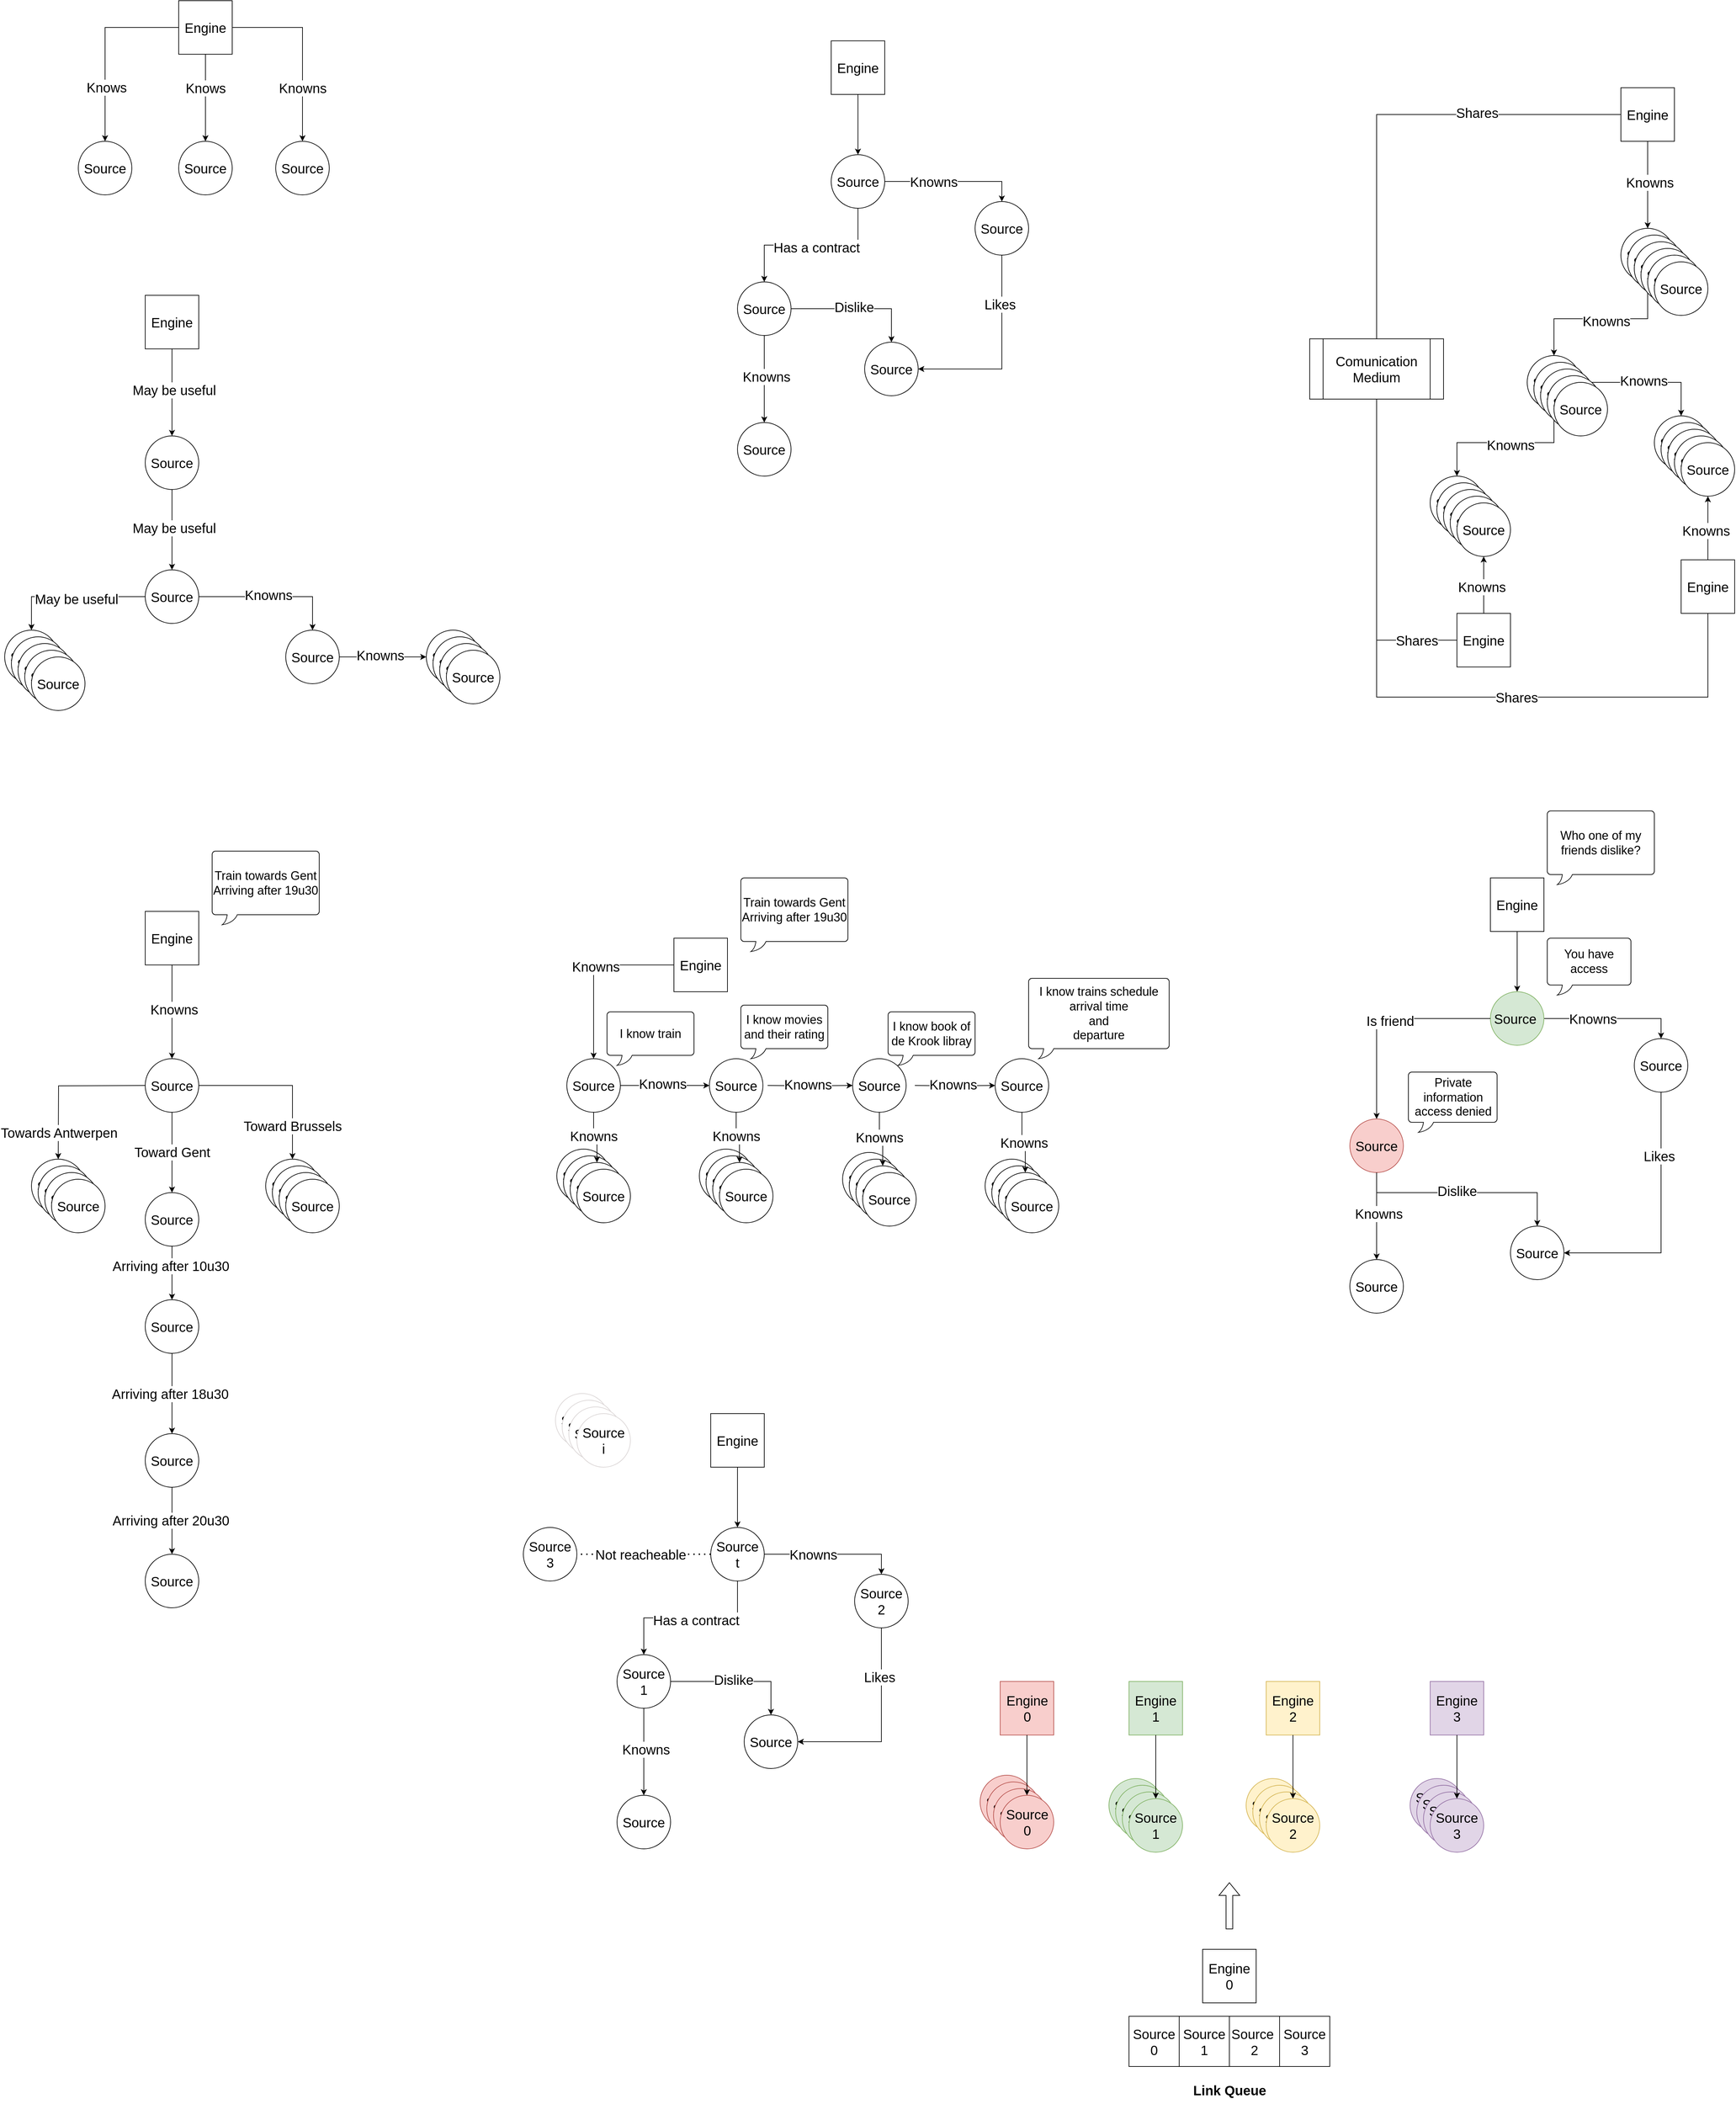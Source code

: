 <mxfile version="22.0.2" type="device">
  <diagram name="Page-1" id="k_NtMmXpZdvqYn8EDo_L">
    <mxGraphModel dx="2284" dy="879" grid="1" gridSize="10" guides="1" tooltips="1" connect="1" arrows="1" fold="1" page="1" pageScale="1" pageWidth="850" pageHeight="1100" math="0" shadow="0">
      <root>
        <mxCell id="0" />
        <mxCell id="1" parent="0" />
        <mxCell id="5llFC0Dtu4sXykQ68G8s-1" value="Source" style="ellipse;whiteSpace=wrap;html=1;aspect=fixed;fontSize=20;" parent="1" vertex="1">
          <mxGeometry x="50" y="360" width="80" height="80" as="geometry" />
        </mxCell>
        <mxCell id="5llFC0Dtu4sXykQ68G8s-6" style="edgeStyle=orthogonalEdgeStyle;rounded=0;orthogonalLoop=1;jettySize=auto;html=1;entryX=0.5;entryY=0;entryDx=0;entryDy=0;" parent="1" source="5llFC0Dtu4sXykQ68G8s-2" target="5llFC0Dtu4sXykQ68G8s-1" edge="1">
          <mxGeometry relative="1" as="geometry" />
        </mxCell>
        <mxCell id="5llFC0Dtu4sXykQ68G8s-17" value="Knows" style="edgeLabel;html=1;align=center;verticalAlign=middle;resizable=0;points=[];fontSize=20;" parent="5llFC0Dtu4sXykQ68G8s-6" vertex="1" connectable="0">
          <mxGeometry x="0.421" y="2" relative="1" as="geometry">
            <mxPoint as="offset" />
          </mxGeometry>
        </mxCell>
        <mxCell id="5llFC0Dtu4sXykQ68G8s-7" style="edgeStyle=orthogonalEdgeStyle;rounded=0;orthogonalLoop=1;jettySize=auto;html=1;entryX=0.5;entryY=0;entryDx=0;entryDy=0;" parent="1" source="5llFC0Dtu4sXykQ68G8s-2" target="5llFC0Dtu4sXykQ68G8s-5" edge="1">
          <mxGeometry relative="1" as="geometry" />
        </mxCell>
        <mxCell id="5llFC0Dtu4sXykQ68G8s-16" value="Knows" style="edgeLabel;html=1;align=center;verticalAlign=middle;resizable=0;points=[];fontSize=20;" parent="5llFC0Dtu4sXykQ68G8s-7" vertex="1" connectable="0">
          <mxGeometry x="-0.061" y="-3" relative="1" as="geometry">
            <mxPoint x="3" y="-11" as="offset" />
          </mxGeometry>
        </mxCell>
        <mxCell id="5llFC0Dtu4sXykQ68G8s-8" style="edgeStyle=orthogonalEdgeStyle;rounded=0;orthogonalLoop=1;jettySize=auto;html=1;entryX=0.5;entryY=0;entryDx=0;entryDy=0;" parent="1" source="5llFC0Dtu4sXykQ68G8s-2" target="5llFC0Dtu4sXykQ68G8s-4" edge="1">
          <mxGeometry relative="1" as="geometry" />
        </mxCell>
        <mxCell id="5llFC0Dtu4sXykQ68G8s-15" value="Knowns" style="edgeLabel;html=1;align=center;verticalAlign=middle;resizable=0;points=[];fontSize=20;" parent="5llFC0Dtu4sXykQ68G8s-8" vertex="1" connectable="0">
          <mxGeometry x="0.149" y="1" relative="1" as="geometry">
            <mxPoint x="-1" y="37" as="offset" />
          </mxGeometry>
        </mxCell>
        <mxCell id="5llFC0Dtu4sXykQ68G8s-2" value="Engine" style="whiteSpace=wrap;html=1;aspect=fixed;fontSize=20;" parent="1" vertex="1">
          <mxGeometry x="200" y="150" width="80" height="80" as="geometry" />
        </mxCell>
        <mxCell id="5llFC0Dtu4sXykQ68G8s-4" value="Source" style="ellipse;whiteSpace=wrap;html=1;aspect=fixed;fontSize=20;" parent="1" vertex="1">
          <mxGeometry x="345" y="360" width="80" height="80" as="geometry" />
        </mxCell>
        <mxCell id="5llFC0Dtu4sXykQ68G8s-5" value="Source" style="ellipse;whiteSpace=wrap;html=1;aspect=fixed;fontSize=20;" parent="1" vertex="1">
          <mxGeometry x="200" y="360" width="80" height="80" as="geometry" />
        </mxCell>
        <mxCell id="5llFC0Dtu4sXykQ68G8s-18" style="edgeStyle=orthogonalEdgeStyle;rounded=0;orthogonalLoop=1;jettySize=auto;html=1;entryX=0.5;entryY=0;entryDx=0;entryDy=0;" parent="1" source="5llFC0Dtu4sXykQ68G8s-9" target="5llFC0Dtu4sXykQ68G8s-10" edge="1">
          <mxGeometry relative="1" as="geometry" />
        </mxCell>
        <mxCell id="5llFC0Dtu4sXykQ68G8s-9" value="&lt;font style=&quot;font-size: 20px;&quot;&gt;Engine&lt;/font&gt;" style="whiteSpace=wrap;html=1;aspect=fixed;" parent="1" vertex="1">
          <mxGeometry x="1175" y="210" width="80" height="80" as="geometry" />
        </mxCell>
        <mxCell id="9sUryJJlOvNMb-I_94Rk-1" style="edgeStyle=orthogonalEdgeStyle;rounded=0;orthogonalLoop=1;jettySize=auto;html=1;entryX=0.5;entryY=0;entryDx=0;entryDy=0;" parent="1" source="5llFC0Dtu4sXykQ68G8s-10" target="5llFC0Dtu4sXykQ68G8s-14" edge="1">
          <mxGeometry relative="1" as="geometry" />
        </mxCell>
        <mxCell id="9sUryJJlOvNMb-I_94Rk-2" value="&lt;font style=&quot;font-size: 20px;&quot;&gt;Knowns&lt;/font&gt;" style="edgeLabel;html=1;align=center;verticalAlign=middle;resizable=0;points=[];" parent="9sUryJJlOvNMb-I_94Rk-1" vertex="1" connectable="0">
          <mxGeometry x="-0.47" relative="1" as="geometry">
            <mxPoint x="18" as="offset" />
          </mxGeometry>
        </mxCell>
        <mxCell id="5llFC0Dtu4sXykQ68G8s-10" value="&lt;font style=&quot;font-size: 20px;&quot;&gt;Source&lt;/font&gt;" style="ellipse;whiteSpace=wrap;html=1;aspect=fixed;" parent="1" vertex="1">
          <mxGeometry x="1175" y="380" width="80" height="80" as="geometry" />
        </mxCell>
        <mxCell id="5llFC0Dtu4sXykQ68G8s-11" value="&lt;font style=&quot;font-size: 20px;&quot;&gt;Source&lt;/font&gt;" style="ellipse;whiteSpace=wrap;html=1;aspect=fixed;" parent="1" vertex="1">
          <mxGeometry x="1035" y="570" width="80" height="80" as="geometry" />
        </mxCell>
        <mxCell id="5llFC0Dtu4sXykQ68G8s-12" value="&lt;font style=&quot;font-size: 20px;&quot;&gt;Source&lt;/font&gt;" style="ellipse;whiteSpace=wrap;html=1;aspect=fixed;" parent="1" vertex="1">
          <mxGeometry x="1225" y="660" width="80" height="80" as="geometry" />
        </mxCell>
        <mxCell id="5llFC0Dtu4sXykQ68G8s-13" value="&lt;font style=&quot;font-size: 20px;&quot;&gt;Source&lt;/font&gt;" style="ellipse;whiteSpace=wrap;html=1;aspect=fixed;" parent="1" vertex="1">
          <mxGeometry x="1035" y="780" width="80" height="80" as="geometry" />
        </mxCell>
        <mxCell id="9sUryJJlOvNMb-I_94Rk-4" style="edgeStyle=orthogonalEdgeStyle;rounded=0;orthogonalLoop=1;jettySize=auto;html=1;entryX=1;entryY=0.5;entryDx=0;entryDy=0;" parent="1" source="5llFC0Dtu4sXykQ68G8s-14" target="5llFC0Dtu4sXykQ68G8s-12" edge="1">
          <mxGeometry relative="1" as="geometry">
            <Array as="points">
              <mxPoint x="1430" y="700" />
            </Array>
          </mxGeometry>
        </mxCell>
        <mxCell id="9sUryJJlOvNMb-I_94Rk-5" value="&lt;span style=&quot;font-size: 20px;&quot;&gt;Likes&lt;br&gt;&lt;/span&gt;" style="edgeLabel;html=1;align=center;verticalAlign=middle;resizable=0;points=[];" parent="9sUryJJlOvNMb-I_94Rk-4" vertex="1" connectable="0">
          <mxGeometry x="-0.503" y="-3" relative="1" as="geometry">
            <mxPoint y="-1" as="offset" />
          </mxGeometry>
        </mxCell>
        <mxCell id="5llFC0Dtu4sXykQ68G8s-14" value="&lt;font style=&quot;font-size: 20px;&quot;&gt;Source&lt;/font&gt;" style="ellipse;whiteSpace=wrap;html=1;aspect=fixed;" parent="1" vertex="1">
          <mxGeometry x="1390" y="450" width="80" height="80" as="geometry" />
        </mxCell>
        <mxCell id="5llFC0Dtu4sXykQ68G8s-21" style="edgeStyle=orthogonalEdgeStyle;rounded=0;orthogonalLoop=1;jettySize=auto;html=1;entryX=0.5;entryY=0;entryDx=0;entryDy=0;exitX=0.5;exitY=1;exitDx=0;exitDy=0;" parent="1" source="5llFC0Dtu4sXykQ68G8s-10" target="5llFC0Dtu4sXykQ68G8s-11" edge="1">
          <mxGeometry relative="1" as="geometry">
            <mxPoint x="1225" y="260" as="sourcePoint" />
            <mxPoint x="1225" y="390" as="targetPoint" />
          </mxGeometry>
        </mxCell>
        <mxCell id="5llFC0Dtu4sXykQ68G8s-22" value="Text" style="edgeLabel;html=1;align=center;verticalAlign=middle;resizable=0;points=[];" parent="5llFC0Dtu4sXykQ68G8s-21" vertex="1" connectable="0">
          <mxGeometry x="-0.015" y="1" relative="1" as="geometry">
            <mxPoint as="offset" />
          </mxGeometry>
        </mxCell>
        <mxCell id="5llFC0Dtu4sXykQ68G8s-23" value="&lt;span style=&quot;font-size: 20px;&quot;&gt;Has a contract&lt;br&gt;&lt;/span&gt;" style="edgeLabel;html=1;align=center;verticalAlign=middle;resizable=0;points=[];" parent="5llFC0Dtu4sXykQ68G8s-21" vertex="1" connectable="0">
          <mxGeometry x="-0.061" y="3" relative="1" as="geometry">
            <mxPoint as="offset" />
          </mxGeometry>
        </mxCell>
        <mxCell id="5llFC0Dtu4sXykQ68G8s-24" style="edgeStyle=orthogonalEdgeStyle;rounded=0;orthogonalLoop=1;jettySize=auto;html=1;exitX=1;exitY=0.5;exitDx=0;exitDy=0;" parent="1" source="5llFC0Dtu4sXykQ68G8s-11" target="5llFC0Dtu4sXykQ68G8s-12" edge="1">
          <mxGeometry relative="1" as="geometry">
            <mxPoint x="1235" y="270" as="sourcePoint" />
            <mxPoint x="1235" y="400" as="targetPoint" />
          </mxGeometry>
        </mxCell>
        <mxCell id="5llFC0Dtu4sXykQ68G8s-25" value="Text" style="edgeLabel;html=1;align=center;verticalAlign=middle;resizable=0;points=[];" parent="5llFC0Dtu4sXykQ68G8s-24" vertex="1" connectable="0">
          <mxGeometry x="-0.015" y="1" relative="1" as="geometry">
            <mxPoint as="offset" />
          </mxGeometry>
        </mxCell>
        <mxCell id="5llFC0Dtu4sXykQ68G8s-26" value="&lt;font style=&quot;font-size: 20px;&quot;&gt;Dislike&lt;/font&gt;" style="edgeLabel;html=1;align=center;verticalAlign=middle;resizable=0;points=[];" parent="5llFC0Dtu4sXykQ68G8s-24" vertex="1" connectable="0">
          <mxGeometry x="-0.061" y="3" relative="1" as="geometry">
            <mxPoint as="offset" />
          </mxGeometry>
        </mxCell>
        <mxCell id="5llFC0Dtu4sXykQ68G8s-27" style="edgeStyle=orthogonalEdgeStyle;rounded=0;orthogonalLoop=1;jettySize=auto;html=1;exitX=0.5;exitY=1;exitDx=0;exitDy=0;" parent="1" source="5llFC0Dtu4sXykQ68G8s-11" target="5llFC0Dtu4sXykQ68G8s-13" edge="1">
          <mxGeometry relative="1" as="geometry">
            <mxPoint x="1245" y="280" as="sourcePoint" />
            <mxPoint x="1245" y="410" as="targetPoint" />
          </mxGeometry>
        </mxCell>
        <mxCell id="5llFC0Dtu4sXykQ68G8s-28" value="Text" style="edgeLabel;html=1;align=center;verticalAlign=middle;resizable=0;points=[];" parent="5llFC0Dtu4sXykQ68G8s-27" vertex="1" connectable="0">
          <mxGeometry x="-0.015" y="1" relative="1" as="geometry">
            <mxPoint as="offset" />
          </mxGeometry>
        </mxCell>
        <mxCell id="5llFC0Dtu4sXykQ68G8s-29" value="&lt;font style=&quot;font-size: 20px;&quot;&gt;Knowns&lt;/font&gt;" style="edgeLabel;html=1;align=center;verticalAlign=middle;resizable=0;points=[];" parent="5llFC0Dtu4sXykQ68G8s-27" vertex="1" connectable="0">
          <mxGeometry x="-0.061" y="3" relative="1" as="geometry">
            <mxPoint as="offset" />
          </mxGeometry>
        </mxCell>
        <mxCell id="5llFC0Dtu4sXykQ68G8s-30" style="edgeStyle=orthogonalEdgeStyle;rounded=0;orthogonalLoop=1;jettySize=auto;html=1;entryX=0.5;entryY=0;entryDx=0;entryDy=0;" parent="1" source="5llFC0Dtu4sXykQ68G8s-33" target="5llFC0Dtu4sXykQ68G8s-34" edge="1">
          <mxGeometry relative="1" as="geometry" />
        </mxCell>
        <mxCell id="5llFC0Dtu4sXykQ68G8s-31" value="Text" style="edgeLabel;html=1;align=center;verticalAlign=middle;resizable=0;points=[];" parent="5llFC0Dtu4sXykQ68G8s-30" vertex="1" connectable="0">
          <mxGeometry x="-0.015" y="1" relative="1" as="geometry">
            <mxPoint as="offset" />
          </mxGeometry>
        </mxCell>
        <mxCell id="5llFC0Dtu4sXykQ68G8s-32" value="&lt;span style=&quot;font-size: 20px;&quot;&gt;May be useful&lt;/span&gt;" style="edgeLabel;html=1;align=center;verticalAlign=middle;resizable=0;points=[];" parent="5llFC0Dtu4sXykQ68G8s-30" vertex="1" connectable="0">
          <mxGeometry x="-0.061" y="3" relative="1" as="geometry">
            <mxPoint as="offset" />
          </mxGeometry>
        </mxCell>
        <mxCell id="5llFC0Dtu4sXykQ68G8s-33" value="&lt;font style=&quot;font-size: 20px;&quot;&gt;Engine&lt;/font&gt;" style="whiteSpace=wrap;html=1;aspect=fixed;" parent="1" vertex="1">
          <mxGeometry x="150" y="590" width="80" height="80" as="geometry" />
        </mxCell>
        <mxCell id="5llFC0Dtu4sXykQ68G8s-34" value="&lt;font style=&quot;font-size: 20px;&quot;&gt;Source&lt;/font&gt;" style="ellipse;whiteSpace=wrap;html=1;aspect=fixed;" parent="1" vertex="1">
          <mxGeometry x="150" y="800" width="80" height="80" as="geometry" />
        </mxCell>
        <mxCell id="5llFC0Dtu4sXykQ68G8s-35" value="&lt;font style=&quot;font-size: 20px;&quot;&gt;Source&lt;/font&gt;" style="ellipse;whiteSpace=wrap;html=1;aspect=fixed;" parent="1" vertex="1">
          <mxGeometry x="150" y="1000" width="80" height="80" as="geometry" />
        </mxCell>
        <mxCell id="5llFC0Dtu4sXykQ68G8s-36" value="&lt;font style=&quot;font-size: 20px;&quot;&gt;Source&lt;/font&gt;" style="ellipse;whiteSpace=wrap;html=1;aspect=fixed;" parent="1" vertex="1">
          <mxGeometry x="360" y="1090" width="80" height="80" as="geometry" />
        </mxCell>
        <mxCell id="5llFC0Dtu4sXykQ68G8s-37" value="&lt;font style=&quot;font-size: 20px;&quot;&gt;Source&lt;/font&gt;" style="ellipse;whiteSpace=wrap;html=1;aspect=fixed;" parent="1" vertex="1">
          <mxGeometry x="-60" y="1090" width="80" height="80" as="geometry" />
        </mxCell>
        <mxCell id="5llFC0Dtu4sXykQ68G8s-38" style="edgeStyle=orthogonalEdgeStyle;rounded=0;orthogonalLoop=1;jettySize=auto;html=1;entryX=0.5;entryY=0;entryDx=0;entryDy=0;exitX=0.5;exitY=1;exitDx=0;exitDy=0;" parent="1" source="5llFC0Dtu4sXykQ68G8s-34" target="5llFC0Dtu4sXykQ68G8s-35" edge="1">
          <mxGeometry relative="1" as="geometry">
            <mxPoint x="200" y="680" as="sourcePoint" />
            <mxPoint x="200" y="810" as="targetPoint" />
          </mxGeometry>
        </mxCell>
        <mxCell id="5llFC0Dtu4sXykQ68G8s-39" value="Text" style="edgeLabel;html=1;align=center;verticalAlign=middle;resizable=0;points=[];" parent="5llFC0Dtu4sXykQ68G8s-38" vertex="1" connectable="0">
          <mxGeometry x="-0.015" y="1" relative="1" as="geometry">
            <mxPoint as="offset" />
          </mxGeometry>
        </mxCell>
        <mxCell id="5llFC0Dtu4sXykQ68G8s-40" value="&lt;font style=&quot;font-size: 20px;&quot;&gt;May be useful&lt;/font&gt;" style="edgeLabel;html=1;align=center;verticalAlign=middle;resizable=0;points=[];" parent="5llFC0Dtu4sXykQ68G8s-38" vertex="1" connectable="0">
          <mxGeometry x="-0.061" y="3" relative="1" as="geometry">
            <mxPoint as="offset" />
          </mxGeometry>
        </mxCell>
        <mxCell id="5llFC0Dtu4sXykQ68G8s-41" style="edgeStyle=orthogonalEdgeStyle;rounded=0;orthogonalLoop=1;jettySize=auto;html=1;exitX=1;exitY=0.5;exitDx=0;exitDy=0;" parent="1" source="5llFC0Dtu4sXykQ68G8s-35" target="5llFC0Dtu4sXykQ68G8s-36" edge="1">
          <mxGeometry relative="1" as="geometry">
            <mxPoint x="210" y="690" as="sourcePoint" />
            <mxPoint x="210" y="820" as="targetPoint" />
          </mxGeometry>
        </mxCell>
        <mxCell id="5llFC0Dtu4sXykQ68G8s-42" value="Text" style="edgeLabel;html=1;align=center;verticalAlign=middle;resizable=0;points=[];" parent="5llFC0Dtu4sXykQ68G8s-41" vertex="1" connectable="0">
          <mxGeometry x="-0.015" y="1" relative="1" as="geometry">
            <mxPoint as="offset" />
          </mxGeometry>
        </mxCell>
        <mxCell id="5llFC0Dtu4sXykQ68G8s-43" value="&lt;font style=&quot;font-size: 20px;&quot;&gt;Knowns&lt;/font&gt;" style="edgeLabel;html=1;align=center;verticalAlign=middle;resizable=0;points=[];" parent="5llFC0Dtu4sXykQ68G8s-41" vertex="1" connectable="0">
          <mxGeometry x="-0.061" y="3" relative="1" as="geometry">
            <mxPoint as="offset" />
          </mxGeometry>
        </mxCell>
        <mxCell id="5llFC0Dtu4sXykQ68G8s-44" style="edgeStyle=orthogonalEdgeStyle;rounded=0;orthogonalLoop=1;jettySize=auto;html=1;exitX=0;exitY=0.5;exitDx=0;exitDy=0;" parent="1" source="5llFC0Dtu4sXykQ68G8s-35" target="5llFC0Dtu4sXykQ68G8s-37" edge="1">
          <mxGeometry relative="1" as="geometry">
            <mxPoint x="220" y="700" as="sourcePoint" />
            <mxPoint x="220" y="830" as="targetPoint" />
          </mxGeometry>
        </mxCell>
        <mxCell id="5llFC0Dtu4sXykQ68G8s-45" value="Text" style="edgeLabel;html=1;align=center;verticalAlign=middle;resizable=0;points=[];" parent="5llFC0Dtu4sXykQ68G8s-44" vertex="1" connectable="0">
          <mxGeometry x="-0.015" y="1" relative="1" as="geometry">
            <mxPoint as="offset" />
          </mxGeometry>
        </mxCell>
        <mxCell id="5llFC0Dtu4sXykQ68G8s-46" value="&lt;span style=&quot;color: rgb(0, 0, 0); font-family: Helvetica; font-size: 20px; font-style: normal; font-variant-ligatures: normal; font-variant-caps: normal; font-weight: 400; letter-spacing: normal; orphans: 2; text-align: center; text-indent: 0px; text-transform: none; widows: 2; word-spacing: 0px; -webkit-text-stroke-width: 0px; background-color: rgb(255, 255, 255); text-decoration-thickness: initial; text-decoration-style: initial; text-decoration-color: initial; float: none; display: inline !important;&quot;&gt;May be useful&lt;/span&gt;" style="edgeLabel;html=1;align=center;verticalAlign=middle;resizable=0;points=[];" parent="5llFC0Dtu4sXykQ68G8s-44" vertex="1" connectable="0">
          <mxGeometry x="-0.061" y="3" relative="1" as="geometry">
            <mxPoint as="offset" />
          </mxGeometry>
        </mxCell>
        <mxCell id="5llFC0Dtu4sXykQ68G8s-49" value="&lt;font style=&quot;font-size: 20px;&quot;&gt;Source&lt;/font&gt;" style="ellipse;whiteSpace=wrap;html=1;aspect=fixed;" parent="1" vertex="1">
          <mxGeometry x="570" y="1090" width="80" height="80" as="geometry" />
        </mxCell>
        <mxCell id="5llFC0Dtu4sXykQ68G8s-51" value="&lt;font style=&quot;font-size: 20px;&quot;&gt;Source&lt;/font&gt;" style="ellipse;whiteSpace=wrap;html=1;aspect=fixed;" parent="1" vertex="1">
          <mxGeometry x="580" y="1100" width="80" height="80" as="geometry" />
        </mxCell>
        <mxCell id="5llFC0Dtu4sXykQ68G8s-52" value="&lt;font style=&quot;font-size: 20px;&quot;&gt;Source&lt;/font&gt;" style="ellipse;whiteSpace=wrap;html=1;aspect=fixed;" parent="1" vertex="1">
          <mxGeometry x="590" y="1110" width="80" height="80" as="geometry" />
        </mxCell>
        <mxCell id="5llFC0Dtu4sXykQ68G8s-53" value="&lt;font style=&quot;font-size: 20px;&quot;&gt;Source&lt;/font&gt;" style="ellipse;whiteSpace=wrap;html=1;aspect=fixed;" parent="1" vertex="1">
          <mxGeometry x="600" y="1120" width="80" height="80" as="geometry" />
        </mxCell>
        <mxCell id="5llFC0Dtu4sXykQ68G8s-55" style="edgeStyle=orthogonalEdgeStyle;rounded=0;orthogonalLoop=1;jettySize=auto;html=1;exitX=1;exitY=0.5;exitDx=0;exitDy=0;entryX=0;entryY=0.5;entryDx=0;entryDy=0;" parent="1" source="5llFC0Dtu4sXykQ68G8s-36" target="5llFC0Dtu4sXykQ68G8s-49" edge="1">
          <mxGeometry relative="1" as="geometry">
            <mxPoint x="240" y="1050" as="sourcePoint" />
            <mxPoint x="410" y="1100" as="targetPoint" />
          </mxGeometry>
        </mxCell>
        <mxCell id="5llFC0Dtu4sXykQ68G8s-56" value="Text" style="edgeLabel;html=1;align=center;verticalAlign=middle;resizable=0;points=[];" parent="5llFC0Dtu4sXykQ68G8s-55" vertex="1" connectable="0">
          <mxGeometry x="-0.015" y="1" relative="1" as="geometry">
            <mxPoint as="offset" />
          </mxGeometry>
        </mxCell>
        <mxCell id="5llFC0Dtu4sXykQ68G8s-57" value="&lt;font style=&quot;font-size: 20px;&quot;&gt;Knowns&lt;/font&gt;" style="edgeLabel;html=1;align=center;verticalAlign=middle;resizable=0;points=[];" parent="5llFC0Dtu4sXykQ68G8s-55" vertex="1" connectable="0">
          <mxGeometry x="-0.061" y="3" relative="1" as="geometry">
            <mxPoint as="offset" />
          </mxGeometry>
        </mxCell>
        <mxCell id="5llFC0Dtu4sXykQ68G8s-58" value="&lt;font style=&quot;font-size: 20px;&quot;&gt;Source&lt;/font&gt;" style="ellipse;whiteSpace=wrap;html=1;aspect=fixed;" parent="1" vertex="1">
          <mxGeometry x="-50" y="1100" width="80" height="80" as="geometry" />
        </mxCell>
        <mxCell id="5llFC0Dtu4sXykQ68G8s-59" value="&lt;font style=&quot;font-size: 20px;&quot;&gt;Source&lt;/font&gt;" style="ellipse;whiteSpace=wrap;html=1;aspect=fixed;" parent="1" vertex="1">
          <mxGeometry x="-40" y="1110" width="80" height="80" as="geometry" />
        </mxCell>
        <mxCell id="5llFC0Dtu4sXykQ68G8s-60" value="&lt;font style=&quot;font-size: 20px;&quot;&gt;Source&lt;/font&gt;" style="ellipse;whiteSpace=wrap;html=1;aspect=fixed;" parent="1" vertex="1">
          <mxGeometry x="-30" y="1120" width="80" height="80" as="geometry" />
        </mxCell>
        <mxCell id="5llFC0Dtu4sXykQ68G8s-61" value="&lt;font style=&quot;font-size: 20px;&quot;&gt;Source&lt;/font&gt;" style="ellipse;whiteSpace=wrap;html=1;aspect=fixed;" parent="1" vertex="1">
          <mxGeometry x="-20" y="1130" width="80" height="80" as="geometry" />
        </mxCell>
        <mxCell id="5llFC0Dtu4sXykQ68G8s-62" value="&lt;font style=&quot;font-size: 20px;&quot;&gt;Engine&lt;/font&gt;" style="whiteSpace=wrap;html=1;aspect=fixed;" parent="1" vertex="1">
          <mxGeometry x="150" y="1510" width="80" height="80" as="geometry" />
        </mxCell>
        <mxCell id="5llFC0Dtu4sXykQ68G8s-63" value="&lt;font style=&quot;font-size: 18px;&quot;&gt;Train towards Gent&lt;br&gt;Arriving after 19u30&lt;br&gt;&lt;/font&gt;" style="whiteSpace=wrap;html=1;shape=mxgraph.basic.roundRectCallout;dx=30;dy=15;size=5;boundedLbl=1;" parent="1" vertex="1">
          <mxGeometry x="250" y="1420" width="160" height="110" as="geometry" />
        </mxCell>
        <mxCell id="5llFC0Dtu4sXykQ68G8s-71" style="edgeStyle=orthogonalEdgeStyle;rounded=0;orthogonalLoop=1;jettySize=auto;html=1;entryX=0.5;entryY=0;entryDx=0;entryDy=0;" parent="1" edge="1">
          <mxGeometry relative="1" as="geometry">
            <mxPoint x="150.0" y="1770" as="sourcePoint" />
            <mxPoint x="20.0" y="1880" as="targetPoint" />
          </mxGeometry>
        </mxCell>
        <mxCell id="5llFC0Dtu4sXykQ68G8s-74" value="&lt;font style=&quot;font-size: 20px;&quot;&gt;Towards Antwerpen&lt;/font&gt;" style="edgeLabel;html=1;align=center;verticalAlign=middle;resizable=0;points=[];" parent="5llFC0Dtu4sXykQ68G8s-71" vertex="1" connectable="0">
          <mxGeometry x="0.357" y="3" relative="1" as="geometry">
            <mxPoint x="-3" y="37" as="offset" />
          </mxGeometry>
        </mxCell>
        <mxCell id="5llFC0Dtu4sXykQ68G8s-72" style="edgeStyle=orthogonalEdgeStyle;rounded=0;orthogonalLoop=1;jettySize=auto;html=1;" parent="1" source="5llFC0Dtu4sXykQ68G8s-64" target="5llFC0Dtu4sXykQ68G8s-69" edge="1">
          <mxGeometry relative="1" as="geometry" />
        </mxCell>
        <mxCell id="5llFC0Dtu4sXykQ68G8s-75" value="&lt;font style=&quot;font-size: 20px;&quot;&gt;Toward Gent&lt;/font&gt;" style="edgeLabel;html=1;align=center;verticalAlign=middle;resizable=0;points=[];" parent="5llFC0Dtu4sXykQ68G8s-72" vertex="1" connectable="0">
          <mxGeometry x="-0.029" y="-3" relative="1" as="geometry">
            <mxPoint x="3" as="offset" />
          </mxGeometry>
        </mxCell>
        <mxCell id="5llFC0Dtu4sXykQ68G8s-73" style="edgeStyle=orthogonalEdgeStyle;rounded=0;orthogonalLoop=1;jettySize=auto;html=1;entryX=0.5;entryY=0;entryDx=0;entryDy=0;" parent="1" source="5llFC0Dtu4sXykQ68G8s-64" target="5llFC0Dtu4sXykQ68G8s-70" edge="1">
          <mxGeometry relative="1" as="geometry" />
        </mxCell>
        <mxCell id="5llFC0Dtu4sXykQ68G8s-76" value="&lt;font style=&quot;font-size: 20px;&quot;&gt;Toward Brussels&lt;/font&gt;" style="edgeLabel;html=1;align=center;verticalAlign=middle;resizable=0;points=[];" parent="5llFC0Dtu4sXykQ68G8s-73" vertex="1" connectable="0">
          <mxGeometry x="0.454" relative="1" as="geometry">
            <mxPoint y="18" as="offset" />
          </mxGeometry>
        </mxCell>
        <mxCell id="5llFC0Dtu4sXykQ68G8s-64" value="&lt;font style=&quot;font-size: 20px;&quot;&gt;Source&lt;/font&gt;" style="ellipse;whiteSpace=wrap;html=1;aspect=fixed;" parent="1" vertex="1">
          <mxGeometry x="150" y="1730" width="80" height="80" as="geometry" />
        </mxCell>
        <mxCell id="5llFC0Dtu4sXykQ68G8s-65" style="edgeStyle=orthogonalEdgeStyle;rounded=0;orthogonalLoop=1;jettySize=auto;html=1;exitX=0.5;exitY=1;exitDx=0;exitDy=0;entryX=0.5;entryY=0;entryDx=0;entryDy=0;" parent="1" source="5llFC0Dtu4sXykQ68G8s-62" target="5llFC0Dtu4sXykQ68G8s-64" edge="1">
          <mxGeometry relative="1" as="geometry">
            <mxPoint x="240" y="1050" as="sourcePoint" />
            <mxPoint x="410" y="1100" as="targetPoint" />
          </mxGeometry>
        </mxCell>
        <mxCell id="5llFC0Dtu4sXykQ68G8s-66" value="Text" style="edgeLabel;html=1;align=center;verticalAlign=middle;resizable=0;points=[];" parent="5llFC0Dtu4sXykQ68G8s-65" vertex="1" connectable="0">
          <mxGeometry x="-0.015" y="1" relative="1" as="geometry">
            <mxPoint as="offset" />
          </mxGeometry>
        </mxCell>
        <mxCell id="5llFC0Dtu4sXykQ68G8s-67" value="&lt;font style=&quot;font-size: 20px;&quot;&gt;Knowns&lt;/font&gt;" style="edgeLabel;html=1;align=center;verticalAlign=middle;resizable=0;points=[];" parent="5llFC0Dtu4sXykQ68G8s-65" vertex="1" connectable="0">
          <mxGeometry x="-0.061" y="3" relative="1" as="geometry">
            <mxPoint as="offset" />
          </mxGeometry>
        </mxCell>
        <mxCell id="5llFC0Dtu4sXykQ68G8s-68" value="&lt;font style=&quot;font-size: 20px;&quot;&gt;Source&lt;/font&gt;" style="ellipse;whiteSpace=wrap;html=1;aspect=fixed;" parent="1" vertex="1">
          <mxGeometry x="-20" y="1880" width="80" height="80" as="geometry" />
        </mxCell>
        <mxCell id="5llFC0Dtu4sXykQ68G8s-84" style="edgeStyle=orthogonalEdgeStyle;rounded=0;orthogonalLoop=1;jettySize=auto;html=1;" parent="1" source="5llFC0Dtu4sXykQ68G8s-69" target="5llFC0Dtu4sXykQ68G8s-77" edge="1">
          <mxGeometry relative="1" as="geometry" />
        </mxCell>
        <mxCell id="5llFC0Dtu4sXykQ68G8s-85" value="&lt;font style=&quot;font-size: 20px;&quot;&gt;Arriving after 10u30&lt;/font&gt;" style="edgeLabel;html=1;align=center;verticalAlign=middle;resizable=0;points=[];" parent="5llFC0Dtu4sXykQ68G8s-84" vertex="1" connectable="0">
          <mxGeometry x="-0.289" y="-2" relative="1" as="geometry">
            <mxPoint as="offset" />
          </mxGeometry>
        </mxCell>
        <mxCell id="5llFC0Dtu4sXykQ68G8s-69" value="&lt;font style=&quot;font-size: 20px;&quot;&gt;Source&lt;/font&gt;" style="ellipse;whiteSpace=wrap;html=1;aspect=fixed;" parent="1" vertex="1">
          <mxGeometry x="150" y="1930" width="80" height="80" as="geometry" />
        </mxCell>
        <mxCell id="5llFC0Dtu4sXykQ68G8s-70" value="&lt;font style=&quot;font-size: 20px;&quot;&gt;Source&lt;/font&gt;" style="ellipse;whiteSpace=wrap;html=1;aspect=fixed;" parent="1" vertex="1">
          <mxGeometry x="330" y="1880" width="80" height="80" as="geometry" />
        </mxCell>
        <mxCell id="5llFC0Dtu4sXykQ68G8s-87" style="edgeStyle=orthogonalEdgeStyle;rounded=0;orthogonalLoop=1;jettySize=auto;html=1;" parent="1" source="5llFC0Dtu4sXykQ68G8s-77" target="5llFC0Dtu4sXykQ68G8s-86" edge="1">
          <mxGeometry relative="1" as="geometry" />
        </mxCell>
        <mxCell id="5llFC0Dtu4sXykQ68G8s-88" value="&lt;font style=&quot;font-size: 20px;&quot;&gt;Arriving after 18u30&lt;/font&gt;" style="edgeLabel;html=1;align=center;verticalAlign=middle;resizable=0;points=[];" parent="5llFC0Dtu4sXykQ68G8s-87" vertex="1" connectable="0">
          <mxGeometry x="0.003" y="-3" relative="1" as="geometry">
            <mxPoint as="offset" />
          </mxGeometry>
        </mxCell>
        <mxCell id="5llFC0Dtu4sXykQ68G8s-77" value="&lt;font style=&quot;font-size: 20px;&quot;&gt;Source&lt;/font&gt;" style="ellipse;whiteSpace=wrap;html=1;aspect=fixed;" parent="1" vertex="1">
          <mxGeometry x="150" y="2090" width="80" height="80" as="geometry" />
        </mxCell>
        <mxCell id="5llFC0Dtu4sXykQ68G8s-78" value="&lt;font style=&quot;font-size: 20px;&quot;&gt;Source&lt;/font&gt;" style="ellipse;whiteSpace=wrap;html=1;aspect=fixed;" parent="1" vertex="1">
          <mxGeometry x="340" y="1890" width="80" height="80" as="geometry" />
        </mxCell>
        <mxCell id="5llFC0Dtu4sXykQ68G8s-79" value="&lt;font style=&quot;font-size: 20px;&quot;&gt;Source&lt;/font&gt;" style="ellipse;whiteSpace=wrap;html=1;aspect=fixed;" parent="1" vertex="1">
          <mxGeometry x="350" y="1900" width="80" height="80" as="geometry" />
        </mxCell>
        <mxCell id="5llFC0Dtu4sXykQ68G8s-80" value="&lt;font style=&quot;font-size: 20px;&quot;&gt;Source&lt;/font&gt;" style="ellipse;whiteSpace=wrap;html=1;aspect=fixed;" parent="1" vertex="1">
          <mxGeometry x="360" y="1910" width="80" height="80" as="geometry" />
        </mxCell>
        <mxCell id="5llFC0Dtu4sXykQ68G8s-81" value="&lt;font style=&quot;font-size: 20px;&quot;&gt;Source&lt;/font&gt;" style="ellipse;whiteSpace=wrap;html=1;aspect=fixed;" parent="1" vertex="1">
          <mxGeometry x="-10" y="1890" width="80" height="80" as="geometry" />
        </mxCell>
        <mxCell id="5llFC0Dtu4sXykQ68G8s-82" value="&lt;font style=&quot;font-size: 20px;&quot;&gt;Source&lt;/font&gt;" style="ellipse;whiteSpace=wrap;html=1;aspect=fixed;" parent="1" vertex="1">
          <mxGeometry y="1900" width="80" height="80" as="geometry" />
        </mxCell>
        <mxCell id="5llFC0Dtu4sXykQ68G8s-83" value="&lt;font style=&quot;font-size: 20px;&quot;&gt;Source&lt;/font&gt;" style="ellipse;whiteSpace=wrap;html=1;aspect=fixed;" parent="1" vertex="1">
          <mxGeometry x="10" y="1910" width="80" height="80" as="geometry" />
        </mxCell>
        <mxCell id="5llFC0Dtu4sXykQ68G8s-90" style="edgeStyle=orthogonalEdgeStyle;rounded=0;orthogonalLoop=1;jettySize=auto;html=1;" parent="1" source="5llFC0Dtu4sXykQ68G8s-86" target="5llFC0Dtu4sXykQ68G8s-89" edge="1">
          <mxGeometry relative="1" as="geometry" />
        </mxCell>
        <mxCell id="5llFC0Dtu4sXykQ68G8s-92" value="&lt;font style=&quot;font-size: 20px;&quot;&gt;Arriving after 20u30&lt;/font&gt;" style="edgeLabel;html=1;align=center;verticalAlign=middle;resizable=0;points=[];" parent="5llFC0Dtu4sXykQ68G8s-90" vertex="1" connectable="0">
          <mxGeometry x="-0.031" y="-2" relative="1" as="geometry">
            <mxPoint as="offset" />
          </mxGeometry>
        </mxCell>
        <mxCell id="5llFC0Dtu4sXykQ68G8s-86" value="&lt;font style=&quot;font-size: 20px;&quot;&gt;Source&lt;/font&gt;" style="ellipse;whiteSpace=wrap;html=1;aspect=fixed;" parent="1" vertex="1">
          <mxGeometry x="150" y="2290" width="80" height="80" as="geometry" />
        </mxCell>
        <mxCell id="5llFC0Dtu4sXykQ68G8s-89" value="&lt;font style=&quot;font-size: 20px;&quot;&gt;Source&lt;/font&gt;" style="ellipse;whiteSpace=wrap;html=1;aspect=fixed;" parent="1" vertex="1">
          <mxGeometry x="150" y="2470" width="80" height="80" as="geometry" />
        </mxCell>
        <mxCell id="5llFC0Dtu4sXykQ68G8s-93" value="&lt;font style=&quot;font-size: 20px;&quot;&gt;Engine&lt;/font&gt;" style="whiteSpace=wrap;html=1;aspect=fixed;" parent="1" vertex="1">
          <mxGeometry x="940" y="1550" width="80" height="80" as="geometry" />
        </mxCell>
        <mxCell id="5llFC0Dtu4sXykQ68G8s-94" value="&lt;font style=&quot;font-size: 18px;&quot;&gt;Train towards Gent&lt;br&gt;Arriving after 19u30&lt;br&gt;&lt;/font&gt;" style="whiteSpace=wrap;html=1;shape=mxgraph.basic.roundRectCallout;dx=30;dy=15;size=5;boundedLbl=1;" parent="1" vertex="1">
          <mxGeometry x="1040" y="1460" width="160" height="110" as="geometry" />
        </mxCell>
        <mxCell id="5llFC0Dtu4sXykQ68G8s-95" value="&lt;font style=&quot;font-size: 20px;&quot;&gt;Source&lt;/font&gt;" style="ellipse;whiteSpace=wrap;html=1;aspect=fixed;" parent="1" vertex="1">
          <mxGeometry x="765" y="1865" width="80" height="80" as="geometry" />
        </mxCell>
        <mxCell id="5llFC0Dtu4sXykQ68G8s-97" value="&lt;font style=&quot;font-size: 20px;&quot;&gt;Source&lt;/font&gt;" style="ellipse;whiteSpace=wrap;html=1;aspect=fixed;" parent="1" vertex="1">
          <mxGeometry x="780" y="1730" width="80" height="80" as="geometry" />
        </mxCell>
        <mxCell id="5llFC0Dtu4sXykQ68G8s-98" value="&lt;font style=&quot;font-size: 20px;&quot;&gt;Source&lt;/font&gt;" style="ellipse;whiteSpace=wrap;html=1;aspect=fixed;" parent="1" vertex="1">
          <mxGeometry x="993" y="1730" width="80" height="80" as="geometry" />
        </mxCell>
        <mxCell id="5llFC0Dtu4sXykQ68G8s-100" style="edgeStyle=orthogonalEdgeStyle;rounded=0;orthogonalLoop=1;jettySize=auto;html=1;exitX=0;exitY=0.5;exitDx=0;exitDy=0;entryX=0.5;entryY=0;entryDx=0;entryDy=0;" parent="1" source="5llFC0Dtu4sXykQ68G8s-93" target="5llFC0Dtu4sXykQ68G8s-97" edge="1">
          <mxGeometry relative="1" as="geometry">
            <mxPoint x="200" y="1600" as="sourcePoint" />
            <mxPoint x="200" y="1740" as="targetPoint" />
          </mxGeometry>
        </mxCell>
        <mxCell id="5llFC0Dtu4sXykQ68G8s-101" value="Text" style="edgeLabel;html=1;align=center;verticalAlign=middle;resizable=0;points=[];" parent="5llFC0Dtu4sXykQ68G8s-100" vertex="1" connectable="0">
          <mxGeometry x="-0.015" y="1" relative="1" as="geometry">
            <mxPoint as="offset" />
          </mxGeometry>
        </mxCell>
        <mxCell id="5llFC0Dtu4sXykQ68G8s-102" value="&lt;font style=&quot;font-size: 20px;&quot;&gt;Knowns&lt;/font&gt;" style="edgeLabel;html=1;align=center;verticalAlign=middle;resizable=0;points=[];" parent="5llFC0Dtu4sXykQ68G8s-100" vertex="1" connectable="0">
          <mxGeometry x="-0.061" y="3" relative="1" as="geometry">
            <mxPoint as="offset" />
          </mxGeometry>
        </mxCell>
        <mxCell id="5llFC0Dtu4sXykQ68G8s-111" value="&lt;font style=&quot;font-size: 20px;&quot;&gt;Source&lt;/font&gt;" style="ellipse;whiteSpace=wrap;html=1;aspect=fixed;" parent="1" vertex="1">
          <mxGeometry x="1207" y="1730" width="80" height="80" as="geometry" />
        </mxCell>
        <mxCell id="5llFC0Dtu4sXykQ68G8s-112" value="&lt;font style=&quot;font-size: 20px;&quot;&gt;Source&lt;/font&gt;" style="ellipse;whiteSpace=wrap;html=1;aspect=fixed;" parent="1" vertex="1">
          <mxGeometry x="1420" y="1730" width="80" height="80" as="geometry" />
        </mxCell>
        <mxCell id="5llFC0Dtu4sXykQ68G8s-113" style="edgeStyle=orthogonalEdgeStyle;rounded=0;orthogonalLoop=1;jettySize=auto;html=1;exitX=1;exitY=0.5;exitDx=0;exitDy=0;entryX=0;entryY=0.5;entryDx=0;entryDy=0;" parent="1" source="5llFC0Dtu4sXykQ68G8s-97" target="5llFC0Dtu4sXykQ68G8s-98" edge="1">
          <mxGeometry relative="1" as="geometry">
            <mxPoint x="200" y="1600" as="sourcePoint" />
            <mxPoint x="200" y="1740" as="targetPoint" />
          </mxGeometry>
        </mxCell>
        <mxCell id="5llFC0Dtu4sXykQ68G8s-114" value="Text" style="edgeLabel;html=1;align=center;verticalAlign=middle;resizable=0;points=[];" parent="5llFC0Dtu4sXykQ68G8s-113" vertex="1" connectable="0">
          <mxGeometry x="-0.015" y="1" relative="1" as="geometry">
            <mxPoint as="offset" />
          </mxGeometry>
        </mxCell>
        <mxCell id="5llFC0Dtu4sXykQ68G8s-115" value="&lt;font style=&quot;font-size: 20px;&quot;&gt;Knowns&lt;/font&gt;" style="edgeLabel;html=1;align=center;verticalAlign=middle;resizable=0;points=[];" parent="5llFC0Dtu4sXykQ68G8s-113" vertex="1" connectable="0">
          <mxGeometry x="-0.061" y="3" relative="1" as="geometry">
            <mxPoint as="offset" />
          </mxGeometry>
        </mxCell>
        <mxCell id="5llFC0Dtu4sXykQ68G8s-116" style="edgeStyle=orthogonalEdgeStyle;rounded=0;orthogonalLoop=1;jettySize=auto;html=1;" parent="1" target="5llFC0Dtu4sXykQ68G8s-111" edge="1">
          <mxGeometry relative="1" as="geometry">
            <mxPoint x="1080" y="1770" as="sourcePoint" />
            <mxPoint x="1010" y="1780" as="targetPoint" />
          </mxGeometry>
        </mxCell>
        <mxCell id="5llFC0Dtu4sXykQ68G8s-117" value="Text" style="edgeLabel;html=1;align=center;verticalAlign=middle;resizable=0;points=[];" parent="5llFC0Dtu4sXykQ68G8s-116" vertex="1" connectable="0">
          <mxGeometry x="-0.015" y="1" relative="1" as="geometry">
            <mxPoint as="offset" />
          </mxGeometry>
        </mxCell>
        <mxCell id="5llFC0Dtu4sXykQ68G8s-118" value="&lt;font style=&quot;font-size: 20px;&quot;&gt;Knowns&lt;/font&gt;" style="edgeLabel;html=1;align=center;verticalAlign=middle;resizable=0;points=[];" parent="5llFC0Dtu4sXykQ68G8s-116" vertex="1" connectable="0">
          <mxGeometry x="-0.061" y="3" relative="1" as="geometry">
            <mxPoint as="offset" />
          </mxGeometry>
        </mxCell>
        <mxCell id="5llFC0Dtu4sXykQ68G8s-119" style="edgeStyle=orthogonalEdgeStyle;rounded=0;orthogonalLoop=1;jettySize=auto;html=1;" parent="1" target="5llFC0Dtu4sXykQ68G8s-112" edge="1">
          <mxGeometry relative="1" as="geometry">
            <mxPoint x="1300" y="1770" as="sourcePoint" />
            <mxPoint x="1235" y="1780" as="targetPoint" />
          </mxGeometry>
        </mxCell>
        <mxCell id="5llFC0Dtu4sXykQ68G8s-120" value="Text" style="edgeLabel;html=1;align=center;verticalAlign=middle;resizable=0;points=[];" parent="5llFC0Dtu4sXykQ68G8s-119" vertex="1" connectable="0">
          <mxGeometry x="-0.015" y="1" relative="1" as="geometry">
            <mxPoint as="offset" />
          </mxGeometry>
        </mxCell>
        <mxCell id="5llFC0Dtu4sXykQ68G8s-121" value="&lt;font style=&quot;font-size: 20px;&quot;&gt;Knowns&lt;/font&gt;" style="edgeLabel;html=1;align=center;verticalAlign=middle;resizable=0;points=[];" parent="5llFC0Dtu4sXykQ68G8s-119" vertex="1" connectable="0">
          <mxGeometry x="-0.061" y="3" relative="1" as="geometry">
            <mxPoint as="offset" />
          </mxGeometry>
        </mxCell>
        <mxCell id="5llFC0Dtu4sXykQ68G8s-122" value="&lt;font style=&quot;font-size: 18px;&quot;&gt;I know train&lt;br&gt;&lt;/font&gt;" style="whiteSpace=wrap;html=1;shape=mxgraph.basic.roundRectCallout;dx=30;dy=15;size=5;boundedLbl=1;" parent="1" vertex="1">
          <mxGeometry x="840" y="1660" width="130" height="80" as="geometry" />
        </mxCell>
        <mxCell id="5llFC0Dtu4sXykQ68G8s-123" value="&lt;font style=&quot;font-size: 18px;&quot;&gt;I know movies&lt;br&gt;and their rating&lt;br&gt;&lt;/font&gt;" style="whiteSpace=wrap;html=1;shape=mxgraph.basic.roundRectCallout;dx=30;dy=15;size=5;boundedLbl=1;" parent="1" vertex="1">
          <mxGeometry x="1040" y="1650" width="130" height="80" as="geometry" />
        </mxCell>
        <mxCell id="5llFC0Dtu4sXykQ68G8s-124" value="&lt;font style=&quot;font-size: 18px;&quot;&gt;I know book of&lt;br&gt;de Krook libray&lt;br&gt;&lt;/font&gt;" style="whiteSpace=wrap;html=1;shape=mxgraph.basic.roundRectCallout;dx=30;dy=15;size=5;boundedLbl=1;" parent="1" vertex="1">
          <mxGeometry x="1260" y="1660" width="130" height="80" as="geometry" />
        </mxCell>
        <mxCell id="5llFC0Dtu4sXykQ68G8s-125" value="&lt;font style=&quot;font-size: 18px;&quot;&gt;I know trains schedule&lt;br&gt;arrival time&lt;br&gt;and&lt;br&gt;departure&lt;br&gt;&lt;/font&gt;" style="whiteSpace=wrap;html=1;shape=mxgraph.basic.roundRectCallout;dx=30;dy=15;size=5;boundedLbl=1;" parent="1" vertex="1">
          <mxGeometry x="1470" y="1610" width="210" height="120" as="geometry" />
        </mxCell>
        <mxCell id="5llFC0Dtu4sXykQ68G8s-126" value="&lt;font style=&quot;font-size: 20px;&quot;&gt;Source&lt;/font&gt;" style="ellipse;whiteSpace=wrap;html=1;aspect=fixed;" parent="1" vertex="1">
          <mxGeometry x="775" y="1875" width="80" height="80" as="geometry" />
        </mxCell>
        <mxCell id="5llFC0Dtu4sXykQ68G8s-127" value="&lt;font style=&quot;font-size: 20px;&quot;&gt;Source&lt;/font&gt;" style="ellipse;whiteSpace=wrap;html=1;aspect=fixed;" parent="1" vertex="1">
          <mxGeometry x="785" y="1885" width="80" height="80" as="geometry" />
        </mxCell>
        <mxCell id="5llFC0Dtu4sXykQ68G8s-128" value="&lt;font style=&quot;font-size: 20px;&quot;&gt;Source&lt;/font&gt;" style="ellipse;whiteSpace=wrap;html=1;aspect=fixed;" parent="1" vertex="1">
          <mxGeometry x="795" y="1895" width="80" height="80" as="geometry" />
        </mxCell>
        <mxCell id="5llFC0Dtu4sXykQ68G8s-129" value="&lt;font style=&quot;font-size: 20px;&quot;&gt;Source&lt;/font&gt;" style="ellipse;whiteSpace=wrap;html=1;aspect=fixed;" parent="1" vertex="1">
          <mxGeometry x="978" y="1865" width="80" height="80" as="geometry" />
        </mxCell>
        <mxCell id="5llFC0Dtu4sXykQ68G8s-130" value="&lt;font style=&quot;font-size: 20px;&quot;&gt;Source&lt;/font&gt;" style="ellipse;whiteSpace=wrap;html=1;aspect=fixed;" parent="1" vertex="1">
          <mxGeometry x="988" y="1875" width="80" height="80" as="geometry" />
        </mxCell>
        <mxCell id="5llFC0Dtu4sXykQ68G8s-131" value="&lt;font style=&quot;font-size: 20px;&quot;&gt;Source&lt;/font&gt;" style="ellipse;whiteSpace=wrap;html=1;aspect=fixed;" parent="1" vertex="1">
          <mxGeometry x="998" y="1885" width="80" height="80" as="geometry" />
        </mxCell>
        <mxCell id="5llFC0Dtu4sXykQ68G8s-132" value="&lt;font style=&quot;font-size: 20px;&quot;&gt;Source&lt;/font&gt;" style="ellipse;whiteSpace=wrap;html=1;aspect=fixed;" parent="1" vertex="1">
          <mxGeometry x="1008" y="1895" width="80" height="80" as="geometry" />
        </mxCell>
        <mxCell id="5llFC0Dtu4sXykQ68G8s-133" value="&lt;font style=&quot;font-size: 20px;&quot;&gt;Source&lt;/font&gt;" style="ellipse;whiteSpace=wrap;html=1;aspect=fixed;" parent="1" vertex="1">
          <mxGeometry x="1192" y="1870" width="80" height="80" as="geometry" />
        </mxCell>
        <mxCell id="5llFC0Dtu4sXykQ68G8s-134" value="&lt;font style=&quot;font-size: 20px;&quot;&gt;Source&lt;/font&gt;" style="ellipse;whiteSpace=wrap;html=1;aspect=fixed;" parent="1" vertex="1">
          <mxGeometry x="1202" y="1880" width="80" height="80" as="geometry" />
        </mxCell>
        <mxCell id="5llFC0Dtu4sXykQ68G8s-135" value="&lt;font style=&quot;font-size: 20px;&quot;&gt;Source&lt;/font&gt;" style="ellipse;whiteSpace=wrap;html=1;aspect=fixed;" parent="1" vertex="1">
          <mxGeometry x="1212" y="1890" width="80" height="80" as="geometry" />
        </mxCell>
        <mxCell id="5llFC0Dtu4sXykQ68G8s-136" value="&lt;font style=&quot;font-size: 20px;&quot;&gt;Source&lt;/font&gt;" style="ellipse;whiteSpace=wrap;html=1;aspect=fixed;" parent="1" vertex="1">
          <mxGeometry x="1222" y="1900" width="80" height="80" as="geometry" />
        </mxCell>
        <mxCell id="5llFC0Dtu4sXykQ68G8s-137" value="&lt;font style=&quot;font-size: 20px;&quot;&gt;Source&lt;/font&gt;" style="ellipse;whiteSpace=wrap;html=1;aspect=fixed;" parent="1" vertex="1">
          <mxGeometry x="1405" y="1880" width="80" height="80" as="geometry" />
        </mxCell>
        <mxCell id="5llFC0Dtu4sXykQ68G8s-138" value="&lt;font style=&quot;font-size: 20px;&quot;&gt;Source&lt;/font&gt;" style="ellipse;whiteSpace=wrap;html=1;aspect=fixed;" parent="1" vertex="1">
          <mxGeometry x="1415" y="1890" width="80" height="80" as="geometry" />
        </mxCell>
        <mxCell id="5llFC0Dtu4sXykQ68G8s-139" value="&lt;font style=&quot;font-size: 20px;&quot;&gt;Source&lt;/font&gt;" style="ellipse;whiteSpace=wrap;html=1;aspect=fixed;" parent="1" vertex="1">
          <mxGeometry x="1425" y="1900" width="80" height="80" as="geometry" />
        </mxCell>
        <mxCell id="5llFC0Dtu4sXykQ68G8s-140" value="&lt;font style=&quot;font-size: 20px;&quot;&gt;Source&lt;/font&gt;" style="ellipse;whiteSpace=wrap;html=1;aspect=fixed;" parent="1" vertex="1">
          <mxGeometry x="1435" y="1910" width="80" height="80" as="geometry" />
        </mxCell>
        <mxCell id="5llFC0Dtu4sXykQ68G8s-141" style="edgeStyle=orthogonalEdgeStyle;rounded=0;orthogonalLoop=1;jettySize=auto;html=1;exitX=0.5;exitY=1;exitDx=0;exitDy=0;" parent="1" source="5llFC0Dtu4sXykQ68G8s-97" target="5llFC0Dtu4sXykQ68G8s-127" edge="1">
          <mxGeometry relative="1" as="geometry">
            <mxPoint x="200" y="1600" as="sourcePoint" />
            <mxPoint x="200" y="1740" as="targetPoint" />
          </mxGeometry>
        </mxCell>
        <mxCell id="5llFC0Dtu4sXykQ68G8s-142" value="Text" style="edgeLabel;html=1;align=center;verticalAlign=middle;resizable=0;points=[];" parent="5llFC0Dtu4sXykQ68G8s-141" vertex="1" connectable="0">
          <mxGeometry x="-0.015" y="1" relative="1" as="geometry">
            <mxPoint as="offset" />
          </mxGeometry>
        </mxCell>
        <mxCell id="5llFC0Dtu4sXykQ68G8s-143" value="&lt;font style=&quot;font-size: 20px;&quot;&gt;Knowns&lt;/font&gt;" style="edgeLabel;html=1;align=center;verticalAlign=middle;resizable=0;points=[];" parent="5llFC0Dtu4sXykQ68G8s-141" vertex="1" connectable="0">
          <mxGeometry x="-0.061" y="3" relative="1" as="geometry">
            <mxPoint as="offset" />
          </mxGeometry>
        </mxCell>
        <mxCell id="5llFC0Dtu4sXykQ68G8s-147" style="edgeStyle=orthogonalEdgeStyle;rounded=0;orthogonalLoop=1;jettySize=auto;html=1;exitX=0.5;exitY=1;exitDx=0;exitDy=0;entryX=0.5;entryY=0;entryDx=0;entryDy=0;" parent="1" source="5llFC0Dtu4sXykQ68G8s-98" target="5llFC0Dtu4sXykQ68G8s-131" edge="1">
          <mxGeometry relative="1" as="geometry">
            <mxPoint x="830" y="1820" as="sourcePoint" />
            <mxPoint x="835" y="1895" as="targetPoint" />
          </mxGeometry>
        </mxCell>
        <mxCell id="5llFC0Dtu4sXykQ68G8s-148" value="Text" style="edgeLabel;html=1;align=center;verticalAlign=middle;resizable=0;points=[];" parent="5llFC0Dtu4sXykQ68G8s-147" vertex="1" connectable="0">
          <mxGeometry x="-0.015" y="1" relative="1" as="geometry">
            <mxPoint as="offset" />
          </mxGeometry>
        </mxCell>
        <mxCell id="5llFC0Dtu4sXykQ68G8s-149" value="&lt;font style=&quot;font-size: 20px;&quot;&gt;Knowns&lt;/font&gt;" style="edgeLabel;html=1;align=center;verticalAlign=middle;resizable=0;points=[];" parent="5llFC0Dtu4sXykQ68G8s-147" vertex="1" connectable="0">
          <mxGeometry x="-0.061" y="3" relative="1" as="geometry">
            <mxPoint as="offset" />
          </mxGeometry>
        </mxCell>
        <mxCell id="5llFC0Dtu4sXykQ68G8s-150" style="edgeStyle=orthogonalEdgeStyle;rounded=0;orthogonalLoop=1;jettySize=auto;html=1;exitX=0.5;exitY=1;exitDx=0;exitDy=0;entryX=0.5;entryY=0;entryDx=0;entryDy=0;" parent="1" source="5llFC0Dtu4sXykQ68G8s-111" target="5llFC0Dtu4sXykQ68G8s-135" edge="1">
          <mxGeometry relative="1" as="geometry">
            <mxPoint x="1043" y="1820" as="sourcePoint" />
            <mxPoint x="1048" y="1895" as="targetPoint" />
          </mxGeometry>
        </mxCell>
        <mxCell id="5llFC0Dtu4sXykQ68G8s-151" value="Text" style="edgeLabel;html=1;align=center;verticalAlign=middle;resizable=0;points=[];" parent="5llFC0Dtu4sXykQ68G8s-150" vertex="1" connectable="0">
          <mxGeometry x="-0.015" y="1" relative="1" as="geometry">
            <mxPoint as="offset" />
          </mxGeometry>
        </mxCell>
        <mxCell id="5llFC0Dtu4sXykQ68G8s-152" value="&lt;font style=&quot;font-size: 20px;&quot;&gt;Knowns&lt;/font&gt;" style="edgeLabel;html=1;align=center;verticalAlign=middle;resizable=0;points=[];" parent="5llFC0Dtu4sXykQ68G8s-150" vertex="1" connectable="0">
          <mxGeometry x="-0.061" y="3" relative="1" as="geometry">
            <mxPoint as="offset" />
          </mxGeometry>
        </mxCell>
        <mxCell id="5llFC0Dtu4sXykQ68G8s-153" style="edgeStyle=orthogonalEdgeStyle;rounded=0;orthogonalLoop=1;jettySize=auto;html=1;exitX=0.5;exitY=1;exitDx=0;exitDy=0;entryX=0.5;entryY=0;entryDx=0;entryDy=0;" parent="1" source="5llFC0Dtu4sXykQ68G8s-112" target="5llFC0Dtu4sXykQ68G8s-139" edge="1">
          <mxGeometry relative="1" as="geometry">
            <mxPoint x="1257" y="1820" as="sourcePoint" />
            <mxPoint x="1262" y="1900" as="targetPoint" />
          </mxGeometry>
        </mxCell>
        <mxCell id="5llFC0Dtu4sXykQ68G8s-154" value="Text" style="edgeLabel;html=1;align=center;verticalAlign=middle;resizable=0;points=[];" parent="5llFC0Dtu4sXykQ68G8s-153" vertex="1" connectable="0">
          <mxGeometry x="-0.015" y="1" relative="1" as="geometry">
            <mxPoint as="offset" />
          </mxGeometry>
        </mxCell>
        <mxCell id="5llFC0Dtu4sXykQ68G8s-155" value="&lt;font style=&quot;font-size: 20px;&quot;&gt;Knowns&lt;/font&gt;" style="edgeLabel;html=1;align=center;verticalAlign=middle;resizable=0;points=[];" parent="5llFC0Dtu4sXykQ68G8s-153" vertex="1" connectable="0">
          <mxGeometry x="-0.061" y="3" relative="1" as="geometry">
            <mxPoint as="offset" />
          </mxGeometry>
        </mxCell>
        <mxCell id="5llFC0Dtu4sXykQ68G8s-156" style="edgeStyle=orthogonalEdgeStyle;rounded=0;orthogonalLoop=1;jettySize=auto;html=1;entryX=0.5;entryY=0;entryDx=0;entryDy=0;" parent="1" source="5llFC0Dtu4sXykQ68G8s-159" target="5llFC0Dtu4sXykQ68G8s-160" edge="1">
          <mxGeometry relative="1" as="geometry" />
        </mxCell>
        <mxCell id="5llFC0Dtu4sXykQ68G8s-157" value="Text" style="edgeLabel;html=1;align=center;verticalAlign=middle;resizable=0;points=[];" parent="5llFC0Dtu4sXykQ68G8s-156" vertex="1" connectable="0">
          <mxGeometry x="-0.015" y="1" relative="1" as="geometry">
            <mxPoint as="offset" />
          </mxGeometry>
        </mxCell>
        <mxCell id="5llFC0Dtu4sXykQ68G8s-158" value="&lt;font style=&quot;font-size: 20px;&quot;&gt;Knowns&lt;/font&gt;" style="edgeLabel;html=1;align=center;verticalAlign=middle;resizable=0;points=[];" parent="5llFC0Dtu4sXykQ68G8s-156" vertex="1" connectable="0">
          <mxGeometry x="-0.061" y="3" relative="1" as="geometry">
            <mxPoint as="offset" />
          </mxGeometry>
        </mxCell>
        <mxCell id="5llFC0Dtu4sXykQ68G8s-159" value="&lt;font style=&quot;font-size: 20px;&quot;&gt;Engine&lt;/font&gt;" style="whiteSpace=wrap;html=1;aspect=fixed;" parent="1" vertex="1">
          <mxGeometry x="2355" y="280" width="80" height="80" as="geometry" />
        </mxCell>
        <mxCell id="5llFC0Dtu4sXykQ68G8s-160" value="&lt;font style=&quot;font-size: 20px;&quot;&gt;Source&lt;/font&gt;" style="ellipse;whiteSpace=wrap;html=1;aspect=fixed;" parent="1" vertex="1">
          <mxGeometry x="2355" y="490" width="80" height="80" as="geometry" />
        </mxCell>
        <mxCell id="5llFC0Dtu4sXykQ68G8s-161" value="&lt;font style=&quot;font-size: 20px;&quot;&gt;Source&lt;/font&gt;" style="ellipse;whiteSpace=wrap;html=1;aspect=fixed;" parent="1" vertex="1">
          <mxGeometry x="2215" y="680" width="80" height="80" as="geometry" />
        </mxCell>
        <mxCell id="5llFC0Dtu4sXykQ68G8s-180" style="edgeStyle=orthogonalEdgeStyle;rounded=0;orthogonalLoop=1;jettySize=auto;html=1;entryX=1;entryY=0.5;entryDx=0;entryDy=0;" parent="1" source="5llFC0Dtu4sXykQ68G8s-162" target="5llFC0Dtu4sXykQ68G8s-161" edge="1">
          <mxGeometry relative="1" as="geometry">
            <Array as="points">
              <mxPoint x="2445" y="720" />
            </Array>
          </mxGeometry>
        </mxCell>
        <mxCell id="5llFC0Dtu4sXykQ68G8s-162" value="&lt;font style=&quot;font-size: 20px;&quot;&gt;Source&lt;/font&gt;" style="ellipse;whiteSpace=wrap;html=1;aspect=fixed;" parent="1" vertex="1">
          <mxGeometry x="2405" y="770" width="80" height="80" as="geometry" />
        </mxCell>
        <mxCell id="5llFC0Dtu4sXykQ68G8s-163" value="&lt;font style=&quot;font-size: 20px;&quot;&gt;Source&lt;/font&gt;" style="ellipse;whiteSpace=wrap;html=1;aspect=fixed;" parent="1" vertex="1">
          <mxGeometry x="2070" y="860" width="80" height="80" as="geometry" />
        </mxCell>
        <mxCell id="5llFC0Dtu4sXykQ68G8s-165" style="edgeStyle=orthogonalEdgeStyle;rounded=0;orthogonalLoop=1;jettySize=auto;html=1;entryX=0.5;entryY=0;entryDx=0;entryDy=0;exitX=0.5;exitY=1;exitDx=0;exitDy=0;" parent="1" source="5llFC0Dtu4sXykQ68G8s-160" target="5llFC0Dtu4sXykQ68G8s-161" edge="1">
          <mxGeometry relative="1" as="geometry">
            <mxPoint x="2405" y="370" as="sourcePoint" />
            <mxPoint x="2405" y="500" as="targetPoint" />
          </mxGeometry>
        </mxCell>
        <mxCell id="5llFC0Dtu4sXykQ68G8s-166" value="Text" style="edgeLabel;html=1;align=center;verticalAlign=middle;resizable=0;points=[];" parent="5llFC0Dtu4sXykQ68G8s-165" vertex="1" connectable="0">
          <mxGeometry x="-0.015" y="1" relative="1" as="geometry">
            <mxPoint as="offset" />
          </mxGeometry>
        </mxCell>
        <mxCell id="5llFC0Dtu4sXykQ68G8s-167" value="&lt;font style=&quot;font-size: 20px;&quot;&gt;Knowns&lt;/font&gt;" style="edgeLabel;html=1;align=center;verticalAlign=middle;resizable=0;points=[];" parent="5llFC0Dtu4sXykQ68G8s-165" vertex="1" connectable="0">
          <mxGeometry x="-0.061" y="3" relative="1" as="geometry">
            <mxPoint as="offset" />
          </mxGeometry>
        </mxCell>
        <mxCell id="5llFC0Dtu4sXykQ68G8s-168" style="edgeStyle=orthogonalEdgeStyle;rounded=0;orthogonalLoop=1;jettySize=auto;html=1;exitX=1;exitY=0.5;exitDx=0;exitDy=0;" parent="1" source="5llFC0Dtu4sXykQ68G8s-161" target="5llFC0Dtu4sXykQ68G8s-162" edge="1">
          <mxGeometry relative="1" as="geometry">
            <mxPoint x="2415" y="380" as="sourcePoint" />
            <mxPoint x="2415" y="510" as="targetPoint" />
          </mxGeometry>
        </mxCell>
        <mxCell id="5llFC0Dtu4sXykQ68G8s-169" value="Text" style="edgeLabel;html=1;align=center;verticalAlign=middle;resizable=0;points=[];" parent="5llFC0Dtu4sXykQ68G8s-168" vertex="1" connectable="0">
          <mxGeometry x="-0.015" y="1" relative="1" as="geometry">
            <mxPoint as="offset" />
          </mxGeometry>
        </mxCell>
        <mxCell id="5llFC0Dtu4sXykQ68G8s-170" value="&lt;font style=&quot;font-size: 20px;&quot;&gt;Knowns&lt;/font&gt;" style="edgeLabel;html=1;align=center;verticalAlign=middle;resizable=0;points=[];" parent="5llFC0Dtu4sXykQ68G8s-168" vertex="1" connectable="0">
          <mxGeometry x="-0.061" y="3" relative="1" as="geometry">
            <mxPoint as="offset" />
          </mxGeometry>
        </mxCell>
        <mxCell id="5llFC0Dtu4sXykQ68G8s-171" style="edgeStyle=orthogonalEdgeStyle;rounded=0;orthogonalLoop=1;jettySize=auto;html=1;exitX=0.5;exitY=1;exitDx=0;exitDy=0;" parent="1" source="5llFC0Dtu4sXykQ68G8s-161" target="5llFC0Dtu4sXykQ68G8s-163" edge="1">
          <mxGeometry relative="1" as="geometry">
            <mxPoint x="2425" y="390" as="sourcePoint" />
            <mxPoint x="2425" y="520" as="targetPoint" />
          </mxGeometry>
        </mxCell>
        <mxCell id="5llFC0Dtu4sXykQ68G8s-172" value="Text" style="edgeLabel;html=1;align=center;verticalAlign=middle;resizable=0;points=[];" parent="5llFC0Dtu4sXykQ68G8s-171" vertex="1" connectable="0">
          <mxGeometry x="-0.015" y="1" relative="1" as="geometry">
            <mxPoint as="offset" />
          </mxGeometry>
        </mxCell>
        <mxCell id="5llFC0Dtu4sXykQ68G8s-173" value="&lt;font style=&quot;font-size: 20px;&quot;&gt;Knowns&lt;/font&gt;" style="edgeLabel;html=1;align=center;verticalAlign=middle;resizable=0;points=[];" parent="5llFC0Dtu4sXykQ68G8s-171" vertex="1" connectable="0">
          <mxGeometry x="-0.061" y="3" relative="1" as="geometry">
            <mxPoint as="offset" />
          </mxGeometry>
        </mxCell>
        <mxCell id="5llFC0Dtu4sXykQ68G8s-181" value="&lt;font style=&quot;font-size: 20px;&quot;&gt;Source&lt;/font&gt;" style="ellipse;whiteSpace=wrap;html=1;aspect=fixed;" parent="1" vertex="1">
          <mxGeometry x="2365" y="500" width="80" height="80" as="geometry" />
        </mxCell>
        <mxCell id="5llFC0Dtu4sXykQ68G8s-182" value="&lt;font style=&quot;font-size: 20px;&quot;&gt;Source&lt;/font&gt;" style="ellipse;whiteSpace=wrap;html=1;aspect=fixed;" parent="1" vertex="1">
          <mxGeometry x="2375" y="510" width="80" height="80" as="geometry" />
        </mxCell>
        <mxCell id="5llFC0Dtu4sXykQ68G8s-183" value="&lt;font style=&quot;font-size: 20px;&quot;&gt;Source&lt;/font&gt;" style="ellipse;whiteSpace=wrap;html=1;aspect=fixed;" parent="1" vertex="1">
          <mxGeometry x="2385" y="520" width="80" height="80" as="geometry" />
        </mxCell>
        <mxCell id="5llFC0Dtu4sXykQ68G8s-184" value="&lt;font style=&quot;font-size: 20px;&quot;&gt;Source&lt;/font&gt;" style="ellipse;whiteSpace=wrap;html=1;aspect=fixed;" parent="1" vertex="1">
          <mxGeometry x="2395" y="530" width="80" height="80" as="geometry" />
        </mxCell>
        <mxCell id="5llFC0Dtu4sXykQ68G8s-185" value="&lt;font style=&quot;font-size: 20px;&quot;&gt;Source&lt;/font&gt;" style="ellipse;whiteSpace=wrap;html=1;aspect=fixed;" parent="1" vertex="1">
          <mxGeometry x="2405" y="540" width="80" height="80" as="geometry" />
        </mxCell>
        <mxCell id="5llFC0Dtu4sXykQ68G8s-186" value="&lt;font style=&quot;font-size: 20px;&quot;&gt;Source&lt;/font&gt;" style="ellipse;whiteSpace=wrap;html=1;aspect=fixed;" parent="1" vertex="1">
          <mxGeometry x="2225" y="690" width="80" height="80" as="geometry" />
        </mxCell>
        <mxCell id="5llFC0Dtu4sXykQ68G8s-187" value="&lt;font style=&quot;font-size: 20px;&quot;&gt;Source&lt;/font&gt;" style="ellipse;whiteSpace=wrap;html=1;aspect=fixed;" parent="1" vertex="1">
          <mxGeometry x="2235" y="700" width="80" height="80" as="geometry" />
        </mxCell>
        <mxCell id="5llFC0Dtu4sXykQ68G8s-188" value="&lt;font style=&quot;font-size: 20px;&quot;&gt;Source&lt;/font&gt;" style="ellipse;whiteSpace=wrap;html=1;aspect=fixed;" parent="1" vertex="1">
          <mxGeometry x="2245" y="710" width="80" height="80" as="geometry" />
        </mxCell>
        <mxCell id="5llFC0Dtu4sXykQ68G8s-189" value="&lt;font style=&quot;font-size: 20px;&quot;&gt;Source&lt;/font&gt;" style="ellipse;whiteSpace=wrap;html=1;aspect=fixed;" parent="1" vertex="1">
          <mxGeometry x="2255" y="720" width="80" height="80" as="geometry" />
        </mxCell>
        <mxCell id="5llFC0Dtu4sXykQ68G8s-190" value="&lt;font style=&quot;font-size: 20px;&quot;&gt;Source&lt;/font&gt;" style="ellipse;whiteSpace=wrap;html=1;aspect=fixed;" parent="1" vertex="1">
          <mxGeometry x="2080" y="870" width="80" height="80" as="geometry" />
        </mxCell>
        <mxCell id="5llFC0Dtu4sXykQ68G8s-191" value="&lt;font style=&quot;font-size: 20px;&quot;&gt;Source&lt;/font&gt;" style="ellipse;whiteSpace=wrap;html=1;aspect=fixed;" parent="1" vertex="1">
          <mxGeometry x="2090" y="880" width="80" height="80" as="geometry" />
        </mxCell>
        <mxCell id="5llFC0Dtu4sXykQ68G8s-192" value="&lt;font style=&quot;font-size: 20px;&quot;&gt;Source&lt;/font&gt;" style="ellipse;whiteSpace=wrap;html=1;aspect=fixed;" parent="1" vertex="1">
          <mxGeometry x="2100" y="890" width="80" height="80" as="geometry" />
        </mxCell>
        <mxCell id="5llFC0Dtu4sXykQ68G8s-193" value="&lt;font style=&quot;font-size: 20px;&quot;&gt;Source&lt;/font&gt;" style="ellipse;whiteSpace=wrap;html=1;aspect=fixed;" parent="1" vertex="1">
          <mxGeometry x="2110" y="900" width="80" height="80" as="geometry" />
        </mxCell>
        <mxCell id="5llFC0Dtu4sXykQ68G8s-194" value="&lt;font style=&quot;font-size: 20px;&quot;&gt;Source&lt;/font&gt;" style="ellipse;whiteSpace=wrap;html=1;aspect=fixed;" parent="1" vertex="1">
          <mxGeometry x="2415" y="780" width="80" height="80" as="geometry" />
        </mxCell>
        <mxCell id="5llFC0Dtu4sXykQ68G8s-195" value="&lt;font style=&quot;font-size: 20px;&quot;&gt;Source&lt;/font&gt;" style="ellipse;whiteSpace=wrap;html=1;aspect=fixed;" parent="1" vertex="1">
          <mxGeometry x="2425" y="790" width="80" height="80" as="geometry" />
        </mxCell>
        <mxCell id="5llFC0Dtu4sXykQ68G8s-196" value="&lt;font style=&quot;font-size: 20px;&quot;&gt;Source&lt;/font&gt;" style="ellipse;whiteSpace=wrap;html=1;aspect=fixed;" parent="1" vertex="1">
          <mxGeometry x="2435" y="800" width="80" height="80" as="geometry" />
        </mxCell>
        <mxCell id="5llFC0Dtu4sXykQ68G8s-197" value="&lt;font style=&quot;font-size: 20px;&quot;&gt;Source&lt;/font&gt;" style="ellipse;whiteSpace=wrap;html=1;aspect=fixed;" parent="1" vertex="1">
          <mxGeometry x="2445" y="810" width="80" height="80" as="geometry" />
        </mxCell>
        <mxCell id="5llFC0Dtu4sXykQ68G8s-198" style="edgeStyle=orthogonalEdgeStyle;rounded=0;orthogonalLoop=1;jettySize=auto;html=1;entryX=0.5;entryY=1;entryDx=0;entryDy=0;" parent="1" source="5llFC0Dtu4sXykQ68G8s-201" target="5llFC0Dtu4sXykQ68G8s-193" edge="1">
          <mxGeometry relative="1" as="geometry">
            <mxPoint x="2150" y="1275" as="targetPoint" />
          </mxGeometry>
        </mxCell>
        <mxCell id="5llFC0Dtu4sXykQ68G8s-199" value="Text" style="edgeLabel;html=1;align=center;verticalAlign=middle;resizable=0;points=[];" parent="5llFC0Dtu4sXykQ68G8s-198" vertex="1" connectable="0">
          <mxGeometry x="-0.015" y="1" relative="1" as="geometry">
            <mxPoint as="offset" />
          </mxGeometry>
        </mxCell>
        <mxCell id="5llFC0Dtu4sXykQ68G8s-200" value="&lt;font style=&quot;font-size: 20px;&quot;&gt;Knowns&lt;/font&gt;" style="edgeLabel;html=1;align=center;verticalAlign=middle;resizable=0;points=[];" parent="5llFC0Dtu4sXykQ68G8s-198" vertex="1" connectable="0">
          <mxGeometry x="-0.061" y="3" relative="1" as="geometry">
            <mxPoint as="offset" />
          </mxGeometry>
        </mxCell>
        <mxCell id="5llFC0Dtu4sXykQ68G8s-201" value="&lt;font style=&quot;font-size: 20px;&quot;&gt;Engine&lt;/font&gt;" style="whiteSpace=wrap;html=1;aspect=fixed;" parent="1" vertex="1">
          <mxGeometry x="2110" y="1065" width="80" height="80" as="geometry" />
        </mxCell>
        <mxCell id="5llFC0Dtu4sXykQ68G8s-202" style="edgeStyle=orthogonalEdgeStyle;rounded=0;orthogonalLoop=1;jettySize=auto;html=1;" parent="1" source="5llFC0Dtu4sXykQ68G8s-205" target="5llFC0Dtu4sXykQ68G8s-197" edge="1">
          <mxGeometry relative="1" as="geometry">
            <mxPoint x="2490" y="1150" as="targetPoint" />
          </mxGeometry>
        </mxCell>
        <mxCell id="5llFC0Dtu4sXykQ68G8s-203" value="Text" style="edgeLabel;html=1;align=center;verticalAlign=middle;resizable=0;points=[];" parent="5llFC0Dtu4sXykQ68G8s-202" vertex="1" connectable="0">
          <mxGeometry x="-0.015" y="1" relative="1" as="geometry">
            <mxPoint as="offset" />
          </mxGeometry>
        </mxCell>
        <mxCell id="5llFC0Dtu4sXykQ68G8s-204" value="&lt;font style=&quot;font-size: 20px;&quot;&gt;Knowns&lt;/font&gt;" style="edgeLabel;html=1;align=center;verticalAlign=middle;resizable=0;points=[];" parent="5llFC0Dtu4sXykQ68G8s-202" vertex="1" connectable="0">
          <mxGeometry x="-0.061" y="3" relative="1" as="geometry">
            <mxPoint as="offset" />
          </mxGeometry>
        </mxCell>
        <mxCell id="5llFC0Dtu4sXykQ68G8s-205" value="&lt;font style=&quot;font-size: 20px;&quot;&gt;Engine&lt;/font&gt;" style="whiteSpace=wrap;html=1;aspect=fixed;" parent="1" vertex="1">
          <mxGeometry x="2445" y="985" width="80" height="80" as="geometry" />
        </mxCell>
        <mxCell id="5llFC0Dtu4sXykQ68G8s-206" value="&lt;font style=&quot;font-size: 20px;&quot;&gt;Comunication&lt;br&gt;Medium&lt;/font&gt;" style="shape=process;whiteSpace=wrap;html=1;backgroundOutline=1;" parent="1" vertex="1">
          <mxGeometry x="1890" y="655" width="200" height="90" as="geometry" />
        </mxCell>
        <mxCell id="5llFC0Dtu4sXykQ68G8s-207" value="" style="endArrow=none;html=1;rounded=0;entryX=0;entryY=0.5;entryDx=0;entryDy=0;" parent="1" source="5llFC0Dtu4sXykQ68G8s-206" target="5llFC0Dtu4sXykQ68G8s-159" edge="1">
          <mxGeometry width="50" height="50" relative="1" as="geometry">
            <mxPoint x="2130" y="850" as="sourcePoint" />
            <mxPoint x="2180" y="800" as="targetPoint" />
            <Array as="points">
              <mxPoint x="1990" y="320" />
            </Array>
          </mxGeometry>
        </mxCell>
        <mxCell id="5llFC0Dtu4sXykQ68G8s-211" value="&lt;font style=&quot;font-size: 20px;&quot;&gt;Shares&lt;/font&gt;" style="edgeLabel;html=1;align=center;verticalAlign=middle;resizable=0;points=[];" parent="5llFC0Dtu4sXykQ68G8s-207" vertex="1" connectable="0">
          <mxGeometry x="0.385" y="3" relative="1" as="geometry">
            <mxPoint as="offset" />
          </mxGeometry>
        </mxCell>
        <mxCell id="5llFC0Dtu4sXykQ68G8s-209" value="" style="endArrow=none;html=1;rounded=0;entryX=0.5;entryY=1;entryDx=0;entryDy=0;exitX=0.5;exitY=1;exitDx=0;exitDy=0;" parent="1" source="5llFC0Dtu4sXykQ68G8s-206" target="5llFC0Dtu4sXykQ68G8s-205" edge="1">
          <mxGeometry width="50" height="50" relative="1" as="geometry">
            <mxPoint x="2130" y="850" as="sourcePoint" />
            <mxPoint x="2180" y="800" as="targetPoint" />
            <Array as="points">
              <mxPoint x="1990" y="1190" />
              <mxPoint x="2485" y="1190" />
            </Array>
          </mxGeometry>
        </mxCell>
        <mxCell id="5llFC0Dtu4sXykQ68G8s-212" value="&lt;font style=&quot;font-size: 20px;&quot;&gt;Shares&lt;/font&gt;" style="edgeLabel;html=1;align=center;verticalAlign=middle;resizable=0;points=[];" parent="5llFC0Dtu4sXykQ68G8s-209" vertex="1" connectable="0">
          <mxGeometry x="0.227" relative="1" as="geometry">
            <mxPoint as="offset" />
          </mxGeometry>
        </mxCell>
        <mxCell id="5llFC0Dtu4sXykQ68G8s-210" value="" style="endArrow=none;html=1;rounded=0;exitX=0;exitY=0.5;exitDx=0;exitDy=0;entryX=0.5;entryY=1;entryDx=0;entryDy=0;" parent="1" source="5llFC0Dtu4sXykQ68G8s-201" target="5llFC0Dtu4sXykQ68G8s-206" edge="1">
          <mxGeometry width="50" height="50" relative="1" as="geometry">
            <mxPoint x="2130" y="850" as="sourcePoint" />
            <mxPoint x="2180" y="800" as="targetPoint" />
            <Array as="points">
              <mxPoint x="1990" y="1105" />
            </Array>
          </mxGeometry>
        </mxCell>
        <mxCell id="5llFC0Dtu4sXykQ68G8s-213" value="&lt;font style=&quot;font-size: 20px;&quot;&gt;Shares&lt;/font&gt;" style="edgeLabel;html=1;align=center;verticalAlign=middle;resizable=0;points=[];" parent="5llFC0Dtu4sXykQ68G8s-210" vertex="1" connectable="0">
          <mxGeometry x="-0.665" y="1" relative="1" as="geometry">
            <mxPoint x="20" y="-1" as="offset" />
          </mxGeometry>
        </mxCell>
        <mxCell id="C2utaU6OliCcYrub_GN8-3" style="edgeStyle=orthogonalEdgeStyle;rounded=0;orthogonalLoop=1;jettySize=auto;html=1;entryX=0.5;entryY=0;entryDx=0;entryDy=0;" parent="1" source="C2utaU6OliCcYrub_GN8-4" target="C2utaU6OliCcYrub_GN8-7" edge="1">
          <mxGeometry relative="1" as="geometry" />
        </mxCell>
        <mxCell id="C2utaU6OliCcYrub_GN8-4" value="&lt;font style=&quot;font-size: 20px;&quot;&gt;Engine&lt;/font&gt;" style="whiteSpace=wrap;html=1;aspect=fixed;" parent="1" vertex="1">
          <mxGeometry x="2160" y="1460" width="80" height="80" as="geometry" />
        </mxCell>
        <mxCell id="C2utaU6OliCcYrub_GN8-5" style="edgeStyle=orthogonalEdgeStyle;rounded=0;orthogonalLoop=1;jettySize=auto;html=1;entryX=0.5;entryY=0;entryDx=0;entryDy=0;" parent="1" source="C2utaU6OliCcYrub_GN8-7" target="C2utaU6OliCcYrub_GN8-13" edge="1">
          <mxGeometry relative="1" as="geometry" />
        </mxCell>
        <mxCell id="C2utaU6OliCcYrub_GN8-6" value="&lt;font style=&quot;font-size: 20px;&quot;&gt;Knowns&lt;/font&gt;" style="edgeLabel;html=1;align=center;verticalAlign=middle;resizable=0;points=[];" parent="C2utaU6OliCcYrub_GN8-5" vertex="1" connectable="0">
          <mxGeometry x="-0.47" relative="1" as="geometry">
            <mxPoint x="18" as="offset" />
          </mxGeometry>
        </mxCell>
        <mxCell id="C2utaU6OliCcYrub_GN8-7" value="&lt;font style=&quot;font-size: 20px;&quot;&gt;Source&amp;nbsp;&lt;/font&gt;" style="ellipse;whiteSpace=wrap;html=1;aspect=fixed;fillColor=#d5e8d4;strokeColor=#82b366;" parent="1" vertex="1">
          <mxGeometry x="2160" y="1630" width="80" height="80" as="geometry" />
        </mxCell>
        <mxCell id="C2utaU6OliCcYrub_GN8-8" value="&lt;font style=&quot;font-size: 20px;&quot;&gt;Source&lt;/font&gt;" style="ellipse;whiteSpace=wrap;html=1;aspect=fixed;fillColor=#f8cecc;strokeColor=#b85450;" parent="1" vertex="1">
          <mxGeometry x="1950" y="1820" width="80" height="80" as="geometry" />
        </mxCell>
        <mxCell id="C2utaU6OliCcYrub_GN8-9" value="&lt;font style=&quot;font-size: 20px;&quot;&gt;Source&lt;/font&gt;" style="ellipse;whiteSpace=wrap;html=1;aspect=fixed;" parent="1" vertex="1">
          <mxGeometry x="2190" y="1980" width="80" height="80" as="geometry" />
        </mxCell>
        <mxCell id="C2utaU6OliCcYrub_GN8-10" value="&lt;font style=&quot;font-size: 20px;&quot;&gt;Source&lt;/font&gt;" style="ellipse;whiteSpace=wrap;html=1;aspect=fixed;" parent="1" vertex="1">
          <mxGeometry x="1950" y="2030" width="80" height="80" as="geometry" />
        </mxCell>
        <mxCell id="C2utaU6OliCcYrub_GN8-11" style="edgeStyle=orthogonalEdgeStyle;rounded=0;orthogonalLoop=1;jettySize=auto;html=1;entryX=1;entryY=0.5;entryDx=0;entryDy=0;" parent="1" source="C2utaU6OliCcYrub_GN8-13" target="C2utaU6OliCcYrub_GN8-9" edge="1">
          <mxGeometry relative="1" as="geometry">
            <Array as="points">
              <mxPoint x="2415" y="2020" />
            </Array>
          </mxGeometry>
        </mxCell>
        <mxCell id="C2utaU6OliCcYrub_GN8-12" value="&lt;span style=&quot;font-size: 20px;&quot;&gt;Likes&lt;br&gt;&lt;/span&gt;" style="edgeLabel;html=1;align=center;verticalAlign=middle;resizable=0;points=[];" parent="C2utaU6OliCcYrub_GN8-11" vertex="1" connectable="0">
          <mxGeometry x="-0.503" y="-3" relative="1" as="geometry">
            <mxPoint y="-1" as="offset" />
          </mxGeometry>
        </mxCell>
        <mxCell id="C2utaU6OliCcYrub_GN8-13" value="&lt;font style=&quot;font-size: 20px;&quot;&gt;Source&lt;/font&gt;" style="ellipse;whiteSpace=wrap;html=1;aspect=fixed;" parent="1" vertex="1">
          <mxGeometry x="2375" y="1700" width="80" height="80" as="geometry" />
        </mxCell>
        <mxCell id="C2utaU6OliCcYrub_GN8-14" style="edgeStyle=orthogonalEdgeStyle;rounded=0;orthogonalLoop=1;jettySize=auto;html=1;entryX=0.5;entryY=0;entryDx=0;entryDy=0;exitX=0;exitY=0.5;exitDx=0;exitDy=0;" parent="1" source="C2utaU6OliCcYrub_GN8-7" target="C2utaU6OliCcYrub_GN8-8" edge="1">
          <mxGeometry relative="1" as="geometry">
            <mxPoint x="2210" y="1510" as="sourcePoint" />
            <mxPoint x="2210" y="1640" as="targetPoint" />
          </mxGeometry>
        </mxCell>
        <mxCell id="C2utaU6OliCcYrub_GN8-15" value="Text" style="edgeLabel;html=1;align=center;verticalAlign=middle;resizable=0;points=[];" parent="C2utaU6OliCcYrub_GN8-14" vertex="1" connectable="0">
          <mxGeometry x="-0.015" y="1" relative="1" as="geometry">
            <mxPoint as="offset" />
          </mxGeometry>
        </mxCell>
        <mxCell id="C2utaU6OliCcYrub_GN8-16" value="&lt;span style=&quot;font-size: 20px;&quot;&gt;Is friend&lt;br&gt;&lt;/span&gt;" style="edgeLabel;html=1;align=center;verticalAlign=middle;resizable=0;points=[];" parent="C2utaU6OliCcYrub_GN8-14" vertex="1" connectable="0">
          <mxGeometry x="-0.061" y="3" relative="1" as="geometry">
            <mxPoint as="offset" />
          </mxGeometry>
        </mxCell>
        <mxCell id="C2utaU6OliCcYrub_GN8-17" style="edgeStyle=orthogonalEdgeStyle;rounded=0;orthogonalLoop=1;jettySize=auto;html=1;exitX=0.5;exitY=1;exitDx=0;exitDy=0;entryX=0.5;entryY=0;entryDx=0;entryDy=0;" parent="1" source="C2utaU6OliCcYrub_GN8-8" target="C2utaU6OliCcYrub_GN8-9" edge="1">
          <mxGeometry relative="1" as="geometry">
            <mxPoint x="2050.0" y="1895" as="sourcePoint" />
            <mxPoint x="2250.0" y="2015" as="targetPoint" />
            <Array as="points">
              <mxPoint x="1990" y="1930" />
              <mxPoint x="2230" y="1930" />
            </Array>
          </mxGeometry>
        </mxCell>
        <mxCell id="C2utaU6OliCcYrub_GN8-18" value="Text" style="edgeLabel;html=1;align=center;verticalAlign=middle;resizable=0;points=[];" parent="C2utaU6OliCcYrub_GN8-17" vertex="1" connectable="0">
          <mxGeometry x="-0.015" y="1" relative="1" as="geometry">
            <mxPoint as="offset" />
          </mxGeometry>
        </mxCell>
        <mxCell id="C2utaU6OliCcYrub_GN8-19" value="&lt;font style=&quot;font-size: 20px;&quot;&gt;Dislike&lt;/font&gt;" style="edgeLabel;html=1;align=center;verticalAlign=middle;resizable=0;points=[];" parent="C2utaU6OliCcYrub_GN8-17" vertex="1" connectable="0">
          <mxGeometry x="-0.061" y="3" relative="1" as="geometry">
            <mxPoint as="offset" />
          </mxGeometry>
        </mxCell>
        <mxCell id="C2utaU6OliCcYrub_GN8-20" style="edgeStyle=orthogonalEdgeStyle;rounded=0;orthogonalLoop=1;jettySize=auto;html=1;exitX=0.5;exitY=1;exitDx=0;exitDy=0;" parent="1" source="C2utaU6OliCcYrub_GN8-8" target="C2utaU6OliCcYrub_GN8-10" edge="1">
          <mxGeometry relative="1" as="geometry">
            <mxPoint x="2230" y="1530" as="sourcePoint" />
            <mxPoint x="2230" y="1660" as="targetPoint" />
          </mxGeometry>
        </mxCell>
        <mxCell id="C2utaU6OliCcYrub_GN8-21" value="Text" style="edgeLabel;html=1;align=center;verticalAlign=middle;resizable=0;points=[];" parent="C2utaU6OliCcYrub_GN8-20" vertex="1" connectable="0">
          <mxGeometry x="-0.015" y="1" relative="1" as="geometry">
            <mxPoint as="offset" />
          </mxGeometry>
        </mxCell>
        <mxCell id="C2utaU6OliCcYrub_GN8-22" value="&lt;font style=&quot;font-size: 20px;&quot;&gt;Knowns&lt;/font&gt;" style="edgeLabel;html=1;align=center;verticalAlign=middle;resizable=0;points=[];" parent="C2utaU6OliCcYrub_GN8-20" vertex="1" connectable="0">
          <mxGeometry x="-0.061" y="3" relative="1" as="geometry">
            <mxPoint as="offset" />
          </mxGeometry>
        </mxCell>
        <mxCell id="C2utaU6OliCcYrub_GN8-23" value="&lt;font style=&quot;font-size: 18px;&quot;&gt;Who one of my friends dislike?&lt;br&gt;&lt;/font&gt;" style="whiteSpace=wrap;html=1;shape=mxgraph.basic.roundRectCallout;dx=30;dy=15;size=5;boundedLbl=1;" parent="1" vertex="1">
          <mxGeometry x="2245" y="1360" width="160" height="110" as="geometry" />
        </mxCell>
        <mxCell id="C2utaU6OliCcYrub_GN8-24" value="&lt;font style=&quot;font-size: 18px;&quot;&gt;You have access&lt;br&gt;&lt;/font&gt;" style="whiteSpace=wrap;html=1;shape=mxgraph.basic.roundRectCallout;dx=30;dy=15;size=5;boundedLbl=1;" parent="1" vertex="1">
          <mxGeometry x="2245" y="1550" width="125" height="85" as="geometry" />
        </mxCell>
        <mxCell id="C2utaU6OliCcYrub_GN8-25" value="&lt;font style=&quot;font-size: 18px;&quot;&gt;Private information&lt;br&gt;access denied&lt;br&gt;&lt;/font&gt;" style="whiteSpace=wrap;html=1;shape=mxgraph.basic.roundRectCallout;dx=30;dy=15;size=5;boundedLbl=1;" parent="1" vertex="1">
          <mxGeometry x="2037.5" y="1750" width="132.5" height="90" as="geometry" />
        </mxCell>
        <mxCell id="mTMk-PVhZ7UVs3P0eJJf-1" style="edgeStyle=orthogonalEdgeStyle;rounded=0;orthogonalLoop=1;jettySize=auto;html=1;entryX=0.5;entryY=0;entryDx=0;entryDy=0;" parent="1" source="mTMk-PVhZ7UVs3P0eJJf-2" target="mTMk-PVhZ7UVs3P0eJJf-5" edge="1">
          <mxGeometry relative="1" as="geometry" />
        </mxCell>
        <mxCell id="mTMk-PVhZ7UVs3P0eJJf-2" value="&lt;font style=&quot;font-size: 20px;&quot;&gt;Engine&lt;/font&gt;" style="whiteSpace=wrap;html=1;aspect=fixed;" parent="1" vertex="1">
          <mxGeometry x="995" y="2260" width="80" height="80" as="geometry" />
        </mxCell>
        <mxCell id="mTMk-PVhZ7UVs3P0eJJf-3" style="edgeStyle=orthogonalEdgeStyle;rounded=0;orthogonalLoop=1;jettySize=auto;html=1;entryX=0.5;entryY=0;entryDx=0;entryDy=0;" parent="1" source="mTMk-PVhZ7UVs3P0eJJf-5" target="mTMk-PVhZ7UVs3P0eJJf-11" edge="1">
          <mxGeometry relative="1" as="geometry" />
        </mxCell>
        <mxCell id="mTMk-PVhZ7UVs3P0eJJf-4" value="&lt;font style=&quot;font-size: 20px;&quot;&gt;Knowns&lt;/font&gt;" style="edgeLabel;html=1;align=center;verticalAlign=middle;resizable=0;points=[];" parent="mTMk-PVhZ7UVs3P0eJJf-3" vertex="1" connectable="0">
          <mxGeometry x="-0.47" relative="1" as="geometry">
            <mxPoint x="18" as="offset" />
          </mxGeometry>
        </mxCell>
        <mxCell id="mTMk-PVhZ7UVs3P0eJJf-5" value="&lt;font style=&quot;font-size: 20px;&quot;&gt;Source &lt;br&gt;t&lt;/font&gt;" style="ellipse;whiteSpace=wrap;html=1;aspect=fixed;" parent="1" vertex="1">
          <mxGeometry x="995" y="2430" width="80" height="80" as="geometry" />
        </mxCell>
        <mxCell id="mTMk-PVhZ7UVs3P0eJJf-6" value="&lt;font style=&quot;font-size: 20px;&quot;&gt;Source 1&lt;/font&gt;" style="ellipse;whiteSpace=wrap;html=1;aspect=fixed;" parent="1" vertex="1">
          <mxGeometry x="855" y="2620" width="80" height="80" as="geometry" />
        </mxCell>
        <mxCell id="mTMk-PVhZ7UVs3P0eJJf-7" value="&lt;font style=&quot;font-size: 20px;&quot;&gt;Source&lt;/font&gt;" style="ellipse;whiteSpace=wrap;html=1;aspect=fixed;" parent="1" vertex="1">
          <mxGeometry x="1045" y="2710" width="80" height="80" as="geometry" />
        </mxCell>
        <mxCell id="mTMk-PVhZ7UVs3P0eJJf-8" value="&lt;font style=&quot;font-size: 20px;&quot;&gt;Source&lt;/font&gt;" style="ellipse;whiteSpace=wrap;html=1;aspect=fixed;" parent="1" vertex="1">
          <mxGeometry x="855" y="2830" width="80" height="80" as="geometry" />
        </mxCell>
        <mxCell id="mTMk-PVhZ7UVs3P0eJJf-9" style="edgeStyle=orthogonalEdgeStyle;rounded=0;orthogonalLoop=1;jettySize=auto;html=1;entryX=1;entryY=0.5;entryDx=0;entryDy=0;" parent="1" source="mTMk-PVhZ7UVs3P0eJJf-11" target="mTMk-PVhZ7UVs3P0eJJf-7" edge="1">
          <mxGeometry relative="1" as="geometry">
            <Array as="points">
              <mxPoint x="1250" y="2750" />
            </Array>
          </mxGeometry>
        </mxCell>
        <mxCell id="mTMk-PVhZ7UVs3P0eJJf-10" value="&lt;span style=&quot;font-size: 20px;&quot;&gt;Likes&lt;br&gt;&lt;/span&gt;" style="edgeLabel;html=1;align=center;verticalAlign=middle;resizable=0;points=[];" parent="mTMk-PVhZ7UVs3P0eJJf-9" vertex="1" connectable="0">
          <mxGeometry x="-0.503" y="-3" relative="1" as="geometry">
            <mxPoint y="-1" as="offset" />
          </mxGeometry>
        </mxCell>
        <mxCell id="mTMk-PVhZ7UVs3P0eJJf-11" value="&lt;font style=&quot;font-size: 20px;&quot;&gt;Source 2&lt;/font&gt;" style="ellipse;whiteSpace=wrap;html=1;aspect=fixed;" parent="1" vertex="1">
          <mxGeometry x="1210" y="2500" width="80" height="80" as="geometry" />
        </mxCell>
        <mxCell id="mTMk-PVhZ7UVs3P0eJJf-12" style="edgeStyle=orthogonalEdgeStyle;rounded=0;orthogonalLoop=1;jettySize=auto;html=1;entryX=0.5;entryY=0;entryDx=0;entryDy=0;exitX=0.5;exitY=1;exitDx=0;exitDy=0;" parent="1" source="mTMk-PVhZ7UVs3P0eJJf-5" target="mTMk-PVhZ7UVs3P0eJJf-6" edge="1">
          <mxGeometry relative="1" as="geometry">
            <mxPoint x="1045" y="2310" as="sourcePoint" />
            <mxPoint x="1045" y="2440" as="targetPoint" />
          </mxGeometry>
        </mxCell>
        <mxCell id="mTMk-PVhZ7UVs3P0eJJf-13" value="Text" style="edgeLabel;html=1;align=center;verticalAlign=middle;resizable=0;points=[];" parent="mTMk-PVhZ7UVs3P0eJJf-12" vertex="1" connectable="0">
          <mxGeometry x="-0.015" y="1" relative="1" as="geometry">
            <mxPoint as="offset" />
          </mxGeometry>
        </mxCell>
        <mxCell id="mTMk-PVhZ7UVs3P0eJJf-14" value="&lt;span style=&quot;font-size: 20px;&quot;&gt;Has a contract&lt;br&gt;&lt;/span&gt;" style="edgeLabel;html=1;align=center;verticalAlign=middle;resizable=0;points=[];" parent="mTMk-PVhZ7UVs3P0eJJf-12" vertex="1" connectable="0">
          <mxGeometry x="-0.061" y="3" relative="1" as="geometry">
            <mxPoint as="offset" />
          </mxGeometry>
        </mxCell>
        <mxCell id="mTMk-PVhZ7UVs3P0eJJf-15" style="edgeStyle=orthogonalEdgeStyle;rounded=0;orthogonalLoop=1;jettySize=auto;html=1;exitX=1;exitY=0.5;exitDx=0;exitDy=0;" parent="1" source="mTMk-PVhZ7UVs3P0eJJf-6" target="mTMk-PVhZ7UVs3P0eJJf-7" edge="1">
          <mxGeometry relative="1" as="geometry">
            <mxPoint x="1055" y="2320" as="sourcePoint" />
            <mxPoint x="1055" y="2450" as="targetPoint" />
          </mxGeometry>
        </mxCell>
        <mxCell id="mTMk-PVhZ7UVs3P0eJJf-16" value="Text" style="edgeLabel;html=1;align=center;verticalAlign=middle;resizable=0;points=[];" parent="mTMk-PVhZ7UVs3P0eJJf-15" vertex="1" connectable="0">
          <mxGeometry x="-0.015" y="1" relative="1" as="geometry">
            <mxPoint as="offset" />
          </mxGeometry>
        </mxCell>
        <mxCell id="mTMk-PVhZ7UVs3P0eJJf-17" value="&lt;font style=&quot;font-size: 20px;&quot;&gt;Dislike&lt;/font&gt;" style="edgeLabel;html=1;align=center;verticalAlign=middle;resizable=0;points=[];" parent="mTMk-PVhZ7UVs3P0eJJf-15" vertex="1" connectable="0">
          <mxGeometry x="-0.061" y="3" relative="1" as="geometry">
            <mxPoint as="offset" />
          </mxGeometry>
        </mxCell>
        <mxCell id="mTMk-PVhZ7UVs3P0eJJf-18" style="edgeStyle=orthogonalEdgeStyle;rounded=0;orthogonalLoop=1;jettySize=auto;html=1;exitX=0.5;exitY=1;exitDx=0;exitDy=0;" parent="1" source="mTMk-PVhZ7UVs3P0eJJf-6" target="mTMk-PVhZ7UVs3P0eJJf-8" edge="1">
          <mxGeometry relative="1" as="geometry">
            <mxPoint x="1065" y="2330" as="sourcePoint" />
            <mxPoint x="1065" y="2460" as="targetPoint" />
          </mxGeometry>
        </mxCell>
        <mxCell id="mTMk-PVhZ7UVs3P0eJJf-19" value="Text" style="edgeLabel;html=1;align=center;verticalAlign=middle;resizable=0;points=[];" parent="mTMk-PVhZ7UVs3P0eJJf-18" vertex="1" connectable="0">
          <mxGeometry x="-0.015" y="1" relative="1" as="geometry">
            <mxPoint as="offset" />
          </mxGeometry>
        </mxCell>
        <mxCell id="mTMk-PVhZ7UVs3P0eJJf-20" value="&lt;font style=&quot;font-size: 20px;&quot;&gt;Knowns&lt;/font&gt;" style="edgeLabel;html=1;align=center;verticalAlign=middle;resizable=0;points=[];" parent="mTMk-PVhZ7UVs3P0eJJf-18" vertex="1" connectable="0">
          <mxGeometry x="-0.061" y="3" relative="1" as="geometry">
            <mxPoint as="offset" />
          </mxGeometry>
        </mxCell>
        <mxCell id="mTMk-PVhZ7UVs3P0eJJf-21" value="&lt;font style=&quot;font-size: 20px;&quot;&gt;Source&lt;/font&gt;" style="ellipse;whiteSpace=wrap;html=1;aspect=fixed;strokeColor=#dbd6d6;" parent="1" vertex="1">
          <mxGeometry x="763" y="2230" width="80" height="80" as="geometry" />
        </mxCell>
        <mxCell id="mTMk-PVhZ7UVs3P0eJJf-22" value="&lt;font style=&quot;font-size: 20px;&quot;&gt;Source&lt;/font&gt;" style="ellipse;whiteSpace=wrap;html=1;aspect=fixed;strokeColor=#dbd6d6;" parent="1" vertex="1">
          <mxGeometry x="773" y="2240" width="80" height="80" as="geometry" />
        </mxCell>
        <mxCell id="mTMk-PVhZ7UVs3P0eJJf-23" value="&lt;font style=&quot;font-size: 20px;&quot;&gt;Source&lt;/font&gt;" style="ellipse;whiteSpace=wrap;html=1;aspect=fixed;strokeColor=#dbd6d6;" parent="1" vertex="1">
          <mxGeometry x="783" y="2250" width="80" height="80" as="geometry" />
        </mxCell>
        <mxCell id="mTMk-PVhZ7UVs3P0eJJf-24" value="&lt;font style=&quot;font-size: 20px;&quot;&gt;Source &lt;br&gt;i&lt;/font&gt;" style="ellipse;whiteSpace=wrap;html=1;aspect=fixed;strokeColor=#dbd6d6;" parent="1" vertex="1">
          <mxGeometry x="795" y="2260" width="80" height="80" as="geometry" />
        </mxCell>
        <mxCell id="mTMk-PVhZ7UVs3P0eJJf-29" value="&lt;font style=&quot;font-size: 20px;&quot;&gt;Source 3&lt;/font&gt;" style="whiteSpace=wrap;html=1;aspect=fixed;" parent="1" vertex="1">
          <mxGeometry x="1845" y="3160" width="75" height="75" as="geometry" />
        </mxCell>
        <mxCell id="mTMk-PVhZ7UVs3P0eJJf-30" value="&lt;font style=&quot;font-size: 20px;&quot;&gt;Source 0&lt;/font&gt;" style="whiteSpace=wrap;html=1;aspect=fixed;" parent="1" vertex="1">
          <mxGeometry x="1620" y="3160" width="75" height="75" as="geometry" />
        </mxCell>
        <mxCell id="mTMk-PVhZ7UVs3P0eJJf-31" value="&lt;font style=&quot;font-size: 20px;&quot;&gt;Source 1&lt;/font&gt;" style="whiteSpace=wrap;html=1;aspect=fixed;" parent="1" vertex="1">
          <mxGeometry x="1695" y="3160" width="75" height="75" as="geometry" />
        </mxCell>
        <mxCell id="mTMk-PVhZ7UVs3P0eJJf-32" value="&lt;span style=&quot;font-size: 20px;&quot;&gt;Source&amp;nbsp;&lt;br&gt;2&lt;br&gt;&lt;/span&gt;" style="whiteSpace=wrap;html=1;aspect=fixed;" parent="1" vertex="1">
          <mxGeometry x="1770" y="3160" width="75" height="75" as="geometry" />
        </mxCell>
        <mxCell id="mTMk-PVhZ7UVs3P0eJJf-33" value="&lt;font style=&quot;font-size: 20px;&quot;&gt;Source 3&lt;/font&gt;" style="ellipse;whiteSpace=wrap;html=1;aspect=fixed;" parent="1" vertex="1">
          <mxGeometry x="715" y="2430" width="80" height="80" as="geometry" />
        </mxCell>
        <mxCell id="mTMk-PVhZ7UVs3P0eJJf-34" value="" style="endArrow=none;dashed=1;html=1;dashPattern=1 3;strokeWidth=2;rounded=0;exitX=0;exitY=0.5;exitDx=0;exitDy=0;entryX=1;entryY=0.5;entryDx=0;entryDy=0;" parent="1" source="mTMk-PVhZ7UVs3P0eJJf-5" target="mTMk-PVhZ7UVs3P0eJJf-33" edge="1">
          <mxGeometry width="50" height="50" relative="1" as="geometry">
            <mxPoint x="1370" y="2540" as="sourcePoint" />
            <mxPoint x="1420" y="2490" as="targetPoint" />
          </mxGeometry>
        </mxCell>
        <mxCell id="mTMk-PVhZ7UVs3P0eJJf-35" value="&lt;font style=&quot;font-size: 20px;&quot;&gt;Not reacheable&lt;/font&gt;" style="edgeLabel;html=1;align=center;verticalAlign=middle;resizable=0;points=[];" parent="mTMk-PVhZ7UVs3P0eJJf-34" vertex="1" connectable="0">
          <mxGeometry x="0.231" y="-3" relative="1" as="geometry">
            <mxPoint x="18" y="3" as="offset" />
          </mxGeometry>
        </mxCell>
        <mxCell id="E-T11As_pNnh-dodAa4Y-1" value="&lt;font style=&quot;font-size: 20px;&quot;&gt;Engine&lt;br&gt;0&lt;br&gt;&lt;/font&gt;" style="whiteSpace=wrap;html=1;aspect=fixed;" parent="1" vertex="1">
          <mxGeometry x="1730" y="3060" width="80" height="80" as="geometry" />
        </mxCell>
        <mxCell id="E-T11As_pNnh-dodAa4Y-2" value="&lt;font style=&quot;font-size: 20px;&quot;&gt;Engine&lt;br&gt;3&lt;br&gt;&lt;/font&gt;" style="whiteSpace=wrap;html=1;aspect=fixed;fillColor=#e1d5e7;strokeColor=#9673a6;" parent="1" vertex="1">
          <mxGeometry x="2070" y="2660" width="80" height="80" as="geometry" />
        </mxCell>
        <mxCell id="E-T11As_pNnh-dodAa4Y-3" value="" style="shape=flexArrow;endArrow=classic;html=1;rounded=0;" parent="1" edge="1">
          <mxGeometry width="50" height="50" relative="1" as="geometry">
            <mxPoint x="1770" y="3030" as="sourcePoint" />
            <mxPoint x="1770" y="2960" as="targetPoint" />
          </mxGeometry>
        </mxCell>
        <mxCell id="E-T11As_pNnh-dodAa4Y-4" value="&lt;font style=&quot;font-size: 20px;&quot;&gt;Engine&lt;br&gt;0&lt;br&gt;&lt;/font&gt;" style="whiteSpace=wrap;html=1;aspect=fixed;fillColor=#f8cecc;strokeColor=#b85450;" parent="1" vertex="1">
          <mxGeometry x="1427.5" y="2660" width="80" height="80" as="geometry" />
        </mxCell>
        <mxCell id="E-T11As_pNnh-dodAa4Y-5" value="&lt;font style=&quot;font-size: 20px;&quot;&gt;Engine&lt;br&gt;1&lt;br&gt;&lt;/font&gt;" style="whiteSpace=wrap;html=1;aspect=fixed;fillColor=#d5e8d4;strokeColor=#82b366;" parent="1" vertex="1">
          <mxGeometry x="1620" y="2660" width="80" height="80" as="geometry" />
        </mxCell>
        <mxCell id="E-T11As_pNnh-dodAa4Y-6" value="&lt;font style=&quot;font-size: 20px;&quot;&gt;Engine&lt;br&gt;2&lt;br&gt;&lt;/font&gt;" style="whiteSpace=wrap;html=1;aspect=fixed;fillColor=#fff2cc;strokeColor=#d6b656;" parent="1" vertex="1">
          <mxGeometry x="1825" y="2660" width="80" height="80" as="geometry" />
        </mxCell>
        <mxCell id="E-T11As_pNnh-dodAa4Y-13" value="&lt;font style=&quot;font-size: 20px;&quot;&gt;Source&lt;/font&gt;" style="ellipse;whiteSpace=wrap;html=1;aspect=fixed;fillColor=#f8cecc;strokeColor=#b85450;" parent="1" vertex="1">
          <mxGeometry x="1397.5" y="2800" width="80" height="80" as="geometry" />
        </mxCell>
        <mxCell id="E-T11As_pNnh-dodAa4Y-14" value="&lt;font style=&quot;font-size: 20px;&quot;&gt;Source&lt;/font&gt;" style="ellipse;whiteSpace=wrap;html=1;aspect=fixed;fillColor=#f8cecc;strokeColor=#b85450;" parent="1" vertex="1">
          <mxGeometry x="1407.5" y="2810" width="80" height="80" as="geometry" />
        </mxCell>
        <mxCell id="E-T11As_pNnh-dodAa4Y-15" value="&lt;font style=&quot;font-size: 20px;&quot;&gt;Source&lt;/font&gt;" style="ellipse;whiteSpace=wrap;html=1;aspect=fixed;fillColor=#f8cecc;strokeColor=#b85450;" parent="1" vertex="1">
          <mxGeometry x="1417.5" y="2820" width="80" height="80" as="geometry" />
        </mxCell>
        <mxCell id="E-T11As_pNnh-dodAa4Y-16" value="&lt;font style=&quot;font-size: 20px;&quot;&gt;Source&lt;br&gt;0&lt;br&gt;&lt;/font&gt;" style="ellipse;whiteSpace=wrap;html=1;aspect=fixed;fillColor=#f8cecc;strokeColor=#b85450;" parent="1" vertex="1">
          <mxGeometry x="1427.5" y="2830" width="80" height="80" as="geometry" />
        </mxCell>
        <mxCell id="E-T11As_pNnh-dodAa4Y-18" value="&lt;font style=&quot;font-size: 20px;&quot;&gt;Source&lt;/font&gt;" style="ellipse;whiteSpace=wrap;html=1;aspect=fixed;fillColor=#d5e8d4;strokeColor=#82b366;" parent="1" vertex="1">
          <mxGeometry x="1590" y="2805" width="80" height="80" as="geometry" />
        </mxCell>
        <mxCell id="E-T11As_pNnh-dodAa4Y-19" value="&lt;font style=&quot;font-size: 20px;&quot;&gt;Source&lt;/font&gt;" style="ellipse;whiteSpace=wrap;html=1;aspect=fixed;fillColor=#d5e8d4;strokeColor=#82b366;" parent="1" vertex="1">
          <mxGeometry x="1600" y="2815" width="80" height="80" as="geometry" />
        </mxCell>
        <mxCell id="E-T11As_pNnh-dodAa4Y-20" value="&lt;font style=&quot;font-size: 20px;&quot;&gt;Source&lt;/font&gt;" style="ellipse;whiteSpace=wrap;html=1;aspect=fixed;fillColor=#d5e8d4;strokeColor=#82b366;" parent="1" vertex="1">
          <mxGeometry x="1610" y="2825" width="80" height="80" as="geometry" />
        </mxCell>
        <mxCell id="E-T11As_pNnh-dodAa4Y-21" value="&lt;font style=&quot;font-size: 20px;&quot;&gt;Source&lt;br&gt;1&lt;br&gt;&lt;/font&gt;" style="ellipse;whiteSpace=wrap;html=1;aspect=fixed;fillColor=#d5e8d4;strokeColor=#82b366;" parent="1" vertex="1">
          <mxGeometry x="1620" y="2835" width="80" height="80" as="geometry" />
        </mxCell>
        <mxCell id="E-T11As_pNnh-dodAa4Y-23" value="Link Queue" style="text;html=1;align=center;verticalAlign=middle;resizable=0;points=[];autosize=1;strokeColor=none;fillColor=none;fontSize=20;fontStyle=1" parent="1" vertex="1">
          <mxGeometry x="1705" y="3250" width="130" height="40" as="geometry" />
        </mxCell>
        <mxCell id="E-T11As_pNnh-dodAa4Y-24" value="&lt;font style=&quot;font-size: 20px;&quot;&gt;Source&lt;/font&gt;" style="ellipse;whiteSpace=wrap;html=1;aspect=fixed;fillColor=#fff2cc;strokeColor=#d6b656;" parent="1" vertex="1">
          <mxGeometry x="1795" y="2805" width="80" height="80" as="geometry" />
        </mxCell>
        <mxCell id="E-T11As_pNnh-dodAa4Y-25" value="&lt;font style=&quot;font-size: 20px;&quot;&gt;Source&lt;/font&gt;" style="ellipse;whiteSpace=wrap;html=1;aspect=fixed;fillColor=#fff2cc;strokeColor=#d6b656;" parent="1" vertex="1">
          <mxGeometry x="1805" y="2815" width="80" height="80" as="geometry" />
        </mxCell>
        <mxCell id="E-T11As_pNnh-dodAa4Y-26" value="&lt;font style=&quot;font-size: 20px;&quot;&gt;Source&lt;/font&gt;" style="ellipse;whiteSpace=wrap;html=1;aspect=fixed;fillColor=#fff2cc;strokeColor=#d6b656;" parent="1" vertex="1">
          <mxGeometry x="1815" y="2825" width="80" height="80" as="geometry" />
        </mxCell>
        <mxCell id="E-T11As_pNnh-dodAa4Y-27" value="&lt;font style=&quot;font-size: 20px;&quot;&gt;Source&lt;br&gt;2&lt;br&gt;&lt;/font&gt;" style="ellipse;whiteSpace=wrap;html=1;aspect=fixed;fillColor=#fff2cc;strokeColor=#d6b656;" parent="1" vertex="1">
          <mxGeometry x="1825" y="2835" width="80" height="80" as="geometry" />
        </mxCell>
        <mxCell id="E-T11As_pNnh-dodAa4Y-29" value="&lt;font style=&quot;font-size: 20px;&quot;&gt;Source&lt;br&gt;3&lt;br&gt;&lt;/font&gt;" style="ellipse;whiteSpace=wrap;html=1;aspect=fixed;fillColor=#e1d5e7;strokeColor=#9673a6;" parent="1" vertex="1">
          <mxGeometry x="2040" y="2805" width="80" height="80" as="geometry" />
        </mxCell>
        <mxCell id="E-T11As_pNnh-dodAa4Y-30" value="&lt;font style=&quot;font-size: 20px;&quot;&gt;Source&lt;br&gt;3&lt;br&gt;&lt;/font&gt;" style="ellipse;whiteSpace=wrap;html=1;aspect=fixed;fillColor=#e1d5e7;strokeColor=#9673a6;" parent="1" vertex="1">
          <mxGeometry x="2050" y="2815" width="80" height="80" as="geometry" />
        </mxCell>
        <mxCell id="E-T11As_pNnh-dodAa4Y-31" value="&lt;font style=&quot;font-size: 20px;&quot;&gt;Source&lt;br&gt;3&lt;br&gt;&lt;/font&gt;" style="ellipse;whiteSpace=wrap;html=1;aspect=fixed;fillColor=#e1d5e7;strokeColor=#9673a6;" parent="1" vertex="1">
          <mxGeometry x="2060" y="2825" width="80" height="80" as="geometry" />
        </mxCell>
        <mxCell id="E-T11As_pNnh-dodAa4Y-32" value="&lt;font style=&quot;font-size: 20px;&quot;&gt;Source&lt;br&gt;3&lt;br&gt;&lt;/font&gt;" style="ellipse;whiteSpace=wrap;html=1;aspect=fixed;fillColor=#e1d5e7;strokeColor=#9673a6;" parent="1" vertex="1">
          <mxGeometry x="2070" y="2835" width="80" height="80" as="geometry" />
        </mxCell>
        <mxCell id="E-T11As_pNnh-dodAa4Y-33" style="edgeStyle=orthogonalEdgeStyle;rounded=0;orthogonalLoop=1;jettySize=auto;html=1;" parent="1" source="E-T11As_pNnh-dodAa4Y-2" target="E-T11As_pNnh-dodAa4Y-32" edge="1">
          <mxGeometry relative="1" as="geometry" />
        </mxCell>
        <mxCell id="E-T11As_pNnh-dodAa4Y-17" style="edgeStyle=orthogonalEdgeStyle;rounded=0;orthogonalLoop=1;jettySize=auto;html=1;" parent="1" source="E-T11As_pNnh-dodAa4Y-4" target="E-T11As_pNnh-dodAa4Y-16" edge="1">
          <mxGeometry relative="1" as="geometry" />
        </mxCell>
        <mxCell id="E-T11As_pNnh-dodAa4Y-22" style="edgeStyle=orthogonalEdgeStyle;rounded=0;orthogonalLoop=1;jettySize=auto;html=1;" parent="1" source="E-T11As_pNnh-dodAa4Y-5" target="E-T11As_pNnh-dodAa4Y-21" edge="1">
          <mxGeometry relative="1" as="geometry" />
        </mxCell>
        <mxCell id="E-T11As_pNnh-dodAa4Y-28" style="edgeStyle=orthogonalEdgeStyle;rounded=0;orthogonalLoop=1;jettySize=auto;html=1;" parent="1" source="E-T11As_pNnh-dodAa4Y-6" target="E-T11As_pNnh-dodAa4Y-27" edge="1">
          <mxGeometry relative="1" as="geometry" />
        </mxCell>
      </root>
    </mxGraphModel>
  </diagram>
</mxfile>
